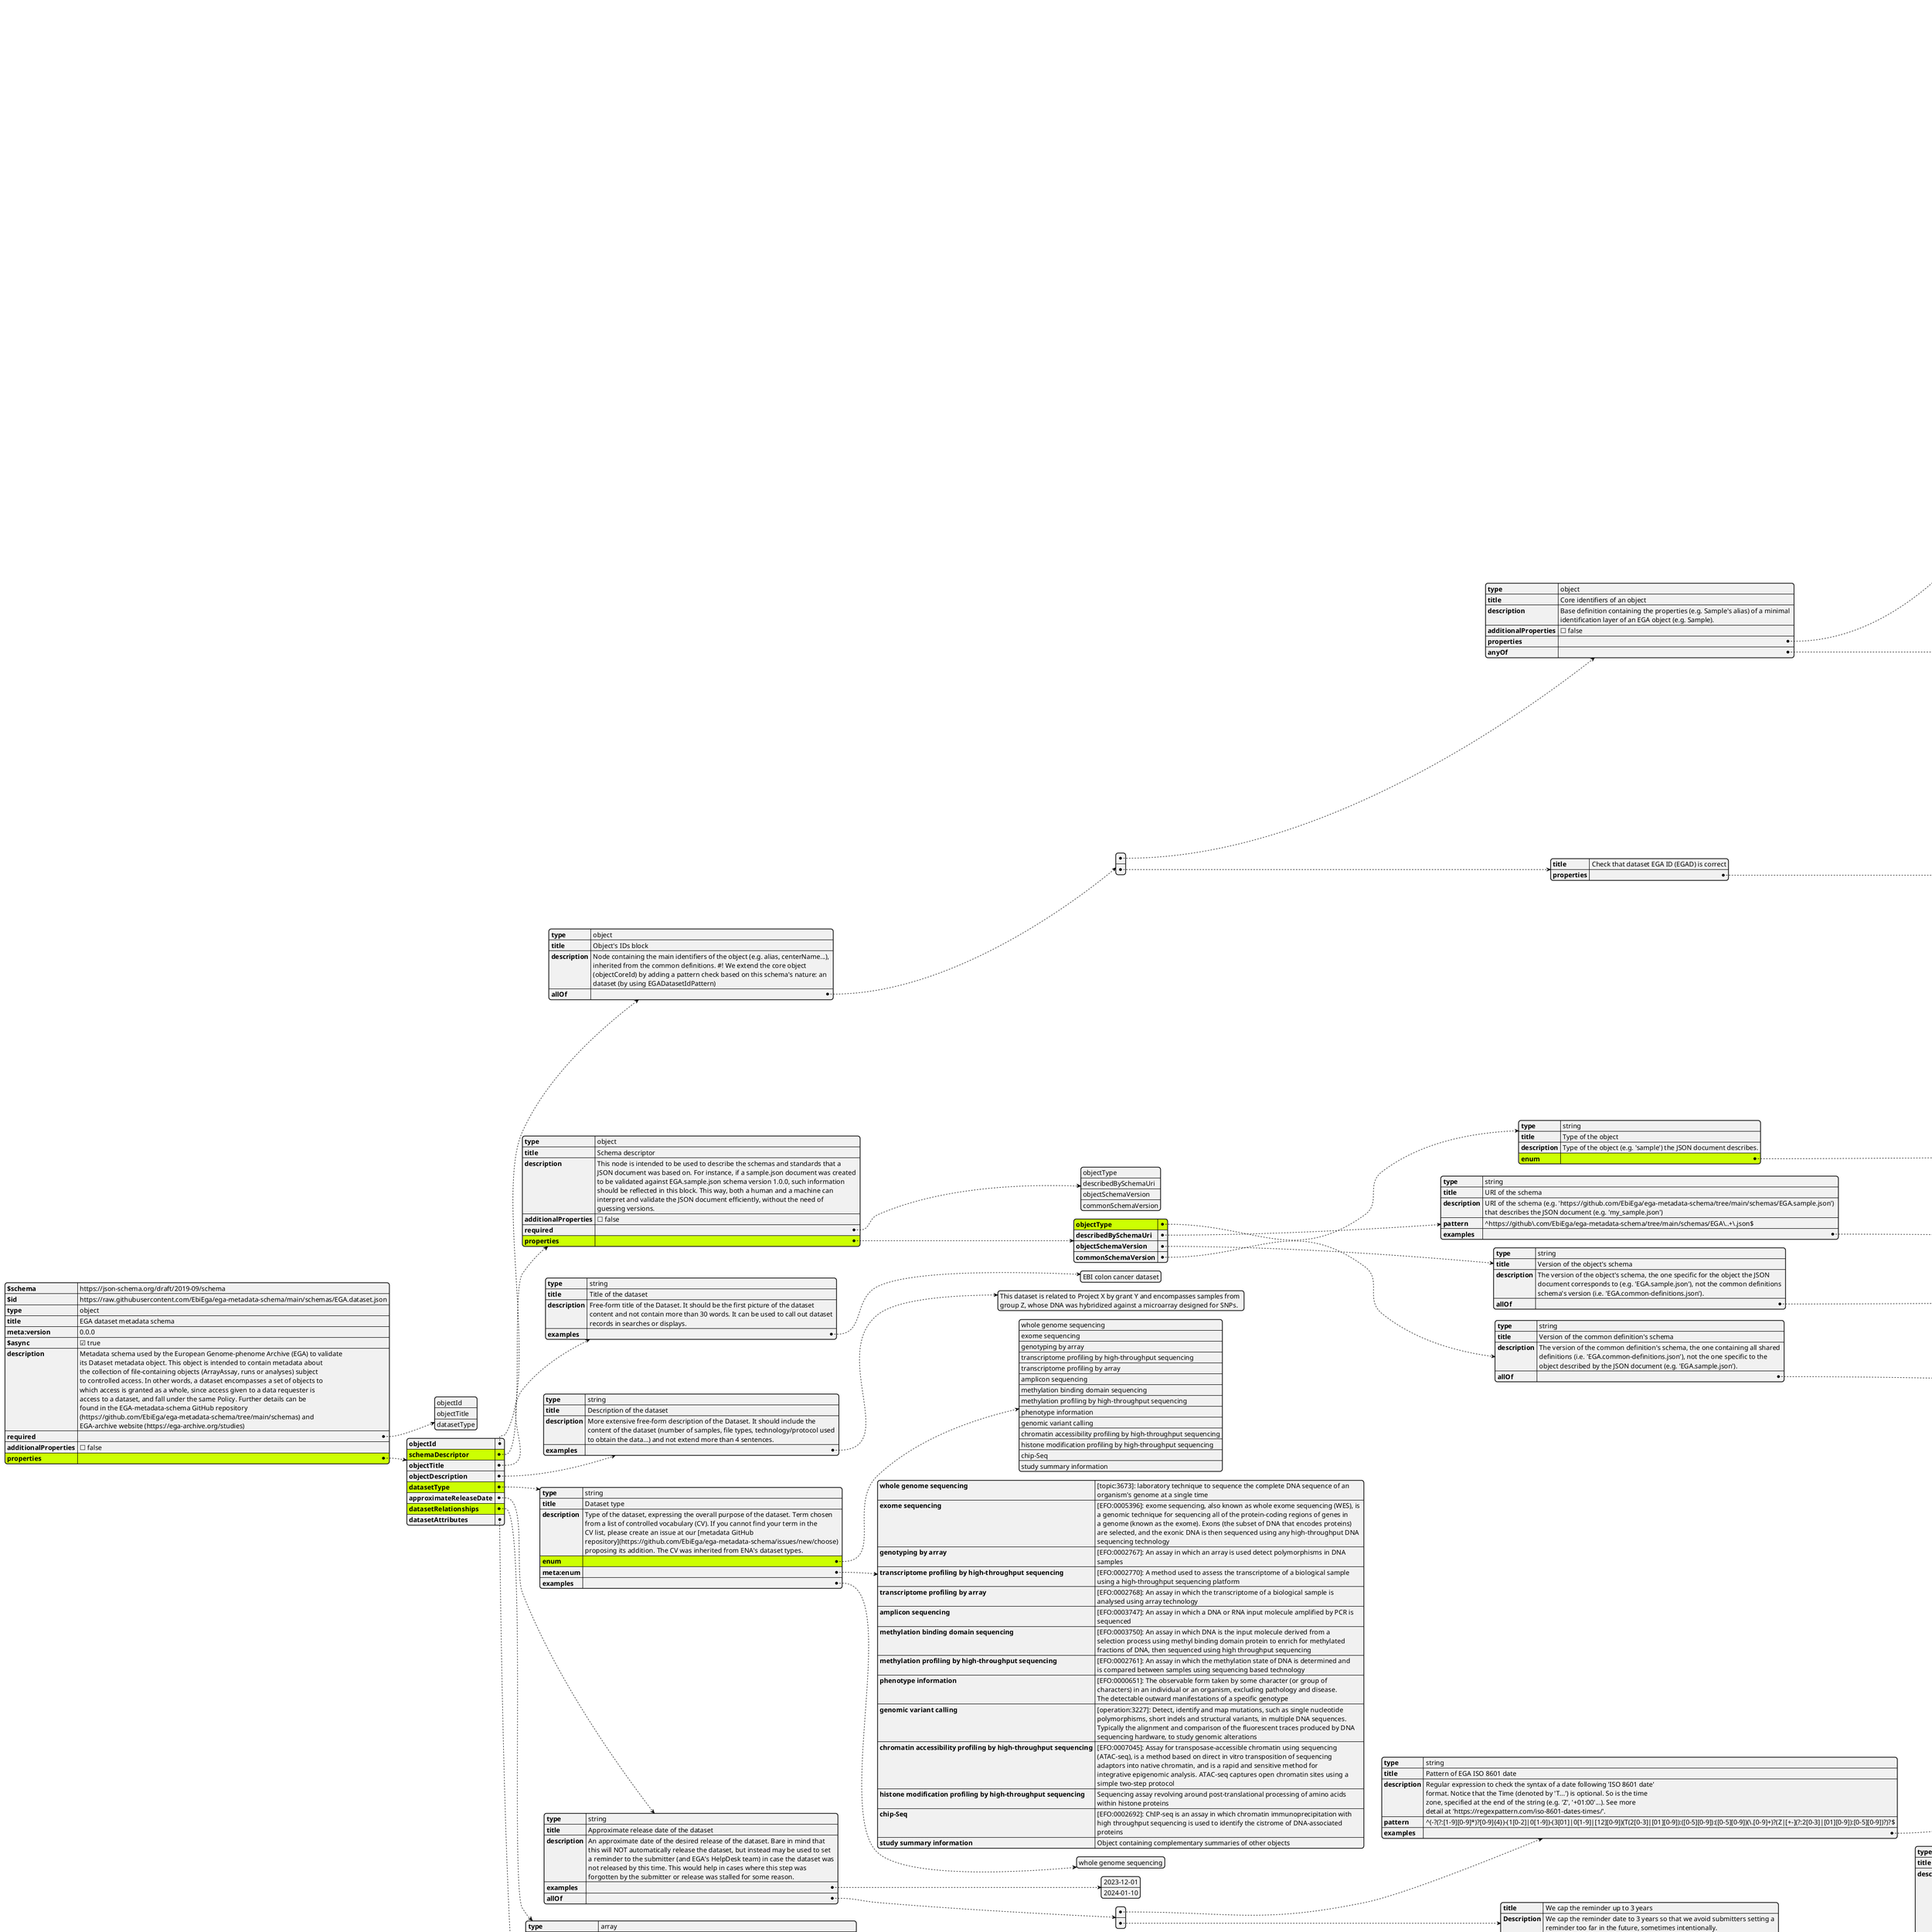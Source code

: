 @startjson
#highlight "properties" / "schemaDescriptor" / "properties" / "objectType" / "enum"
#highlight "properties" / "datasetType" / "enum"
#highlight "properties" / "datasetRelationships" / "items" / "allOf" / "0" / "properties" / "rType" / "enum"
#highlight "properties" / "datasetRelationships" / "items" / "allOf" / "0" / "properties" / "rSource" / "allOf" / "0" / "properties" / "objectType" / "enum"
#highlight "properties" / "datasetRelationships" / "items" / "allOf" / "0" / "properties" / "rSource" / "allOf" / "0" / "allOf" / "0" / "anyOf" / "1" / "properties" / "objectType" / "enum"
#highlight "properties" / "datasetRelationships" / "items" / "allOf" / "0" / "properties" / "rSource" / "allOf" / "0" / "allOf" / "0" / "anyOf" / "2" / "properties" / "objectType" / "enum"
#highlight "properties" / "datasetRelationships" / "items" / "allOf" / "0" / "properties" / "rSource" / "allOf" / "0" / "allOf" / "0" / "anyOf" / "3" / "properties" / "objectType" / "enum"
#highlight "properties" / "datasetRelationships" / "items" / "allOf" / "0" / "properties" / "rSource" / "allOf" / "0" / "allOf" / "0" / "anyOf" / "4" / "properties" / "objectType" / "enum"
#highlight "properties" / "datasetRelationships" / "items" / "allOf" / "0" / "properties" / "rSource" / "allOf" / "0" / "allOf" / "0" / "anyOf" / "5" / "properties" / "objectType" / "enum"
#highlight "properties" / "datasetRelationships" / "items" / "allOf" / "0" / "properties" / "rSource" / "allOf" / "0" / "allOf" / "0" / "anyOf" / "6" / "properties" / "objectType" / "enum"
#highlight "properties" / "datasetRelationships" / "items" / "allOf" / "0" / "properties" / "rSource" / "allOf" / "0" / "allOf" / "0" / "anyOf" / "7" / "properties" / "objectType" / "enum"
#highlight "properties" / "datasetRelationships" / "items" / "allOf" / "0" / "properties" / "rSource" / "allOf" / "0" / "allOf" / "0" / "anyOf" / "8" / "properties" / "objectType" / "enum"
#highlight "properties" / "datasetRelationships" / "items" / "allOf" / "0" / "properties" / "rSource" / "allOf" / "0" / "allOf" / "0" / "anyOf" / "9" / "properties" / "objectType" / "enum"
#highlight "properties" / "datasetRelationships" / "items" / "allOf" / "0" / "properties" / "rSource" / "allOf" / "0" / "allOf" / "0" / "anyOf" / "10" / "properties" / "objectType" / "enum"
#highlight "properties" / "datasetRelationships" / "items" / "allOf" / "0" / "properties" / "rSource" / "allOf" / "0" / "allOf" / "0" / "anyOf" / "11" / "properties" / "objectType" / "enum"
#highlight "properties" / "datasetRelationships" / "items" / "allOf" / "0" / "properties" / "rSource" / "allOf" / "0" / "allOf" / "0" / "anyOf" / "12" / "properties" / "objectType" / "enum"
#highlight "properties" / "datasetRelationships" / "items" / "allOf" / "0" / "properties" / "rTarget" / "allOf" / "0" / "properties" / "objectType" / "enum"
#highlight "properties" / "datasetRelationships" / "items" / "allOf" / "0" / "properties" / "rTarget" / "allOf" / "0" / "allOf" / "0" / "anyOf" / "1" / "properties" / "objectType" / "enum"
#highlight "properties" / "datasetRelationships" / "items" / "allOf" / "0" / "properties" / "rTarget" / "allOf" / "0" / "allOf" / "0" / "anyOf" / "2" / "properties" / "objectType" / "enum"
#highlight "properties" / "datasetRelationships" / "items" / "allOf" / "0" / "properties" / "rTarget" / "allOf" / "0" / "allOf" / "0" / "anyOf" / "3" / "properties" / "objectType" / "enum"
#highlight "properties" / "datasetRelationships" / "items" / "allOf" / "0" / "properties" / "rTarget" / "allOf" / "0" / "allOf" / "0" / "anyOf" / "4" / "properties" / "objectType" / "enum"
#highlight "properties" / "datasetRelationships" / "items" / "allOf" / "0" / "properties" / "rTarget" / "allOf" / "0" / "allOf" / "0" / "anyOf" / "5" / "properties" / "objectType" / "enum"
#highlight "properties" / "datasetRelationships" / "items" / "allOf" / "0" / "properties" / "rTarget" / "allOf" / "0" / "allOf" / "0" / "anyOf" / "6" / "properties" / "objectType" / "enum"
#highlight "properties" / "datasetRelationships" / "items" / "allOf" / "0" / "properties" / "rTarget" / "allOf" / "0" / "allOf" / "0" / "anyOf" / "7" / "properties" / "objectType" / "enum"
#highlight "properties" / "datasetRelationships" / "items" / "allOf" / "0" / "properties" / "rTarget" / "allOf" / "0" / "allOf" / "0" / "anyOf" / "8" / "properties" / "objectType" / "enum"
#highlight "properties" / "datasetRelationships" / "items" / "allOf" / "0" / "properties" / "rTarget" / "allOf" / "0" / "allOf" / "0" / "anyOf" / "9" / "properties" / "objectType" / "enum"
#highlight "properties" / "datasetRelationships" / "items" / "allOf" / "0" / "properties" / "rTarget" / "allOf" / "0" / "allOf" / "0" / "anyOf" / "10" / "properties" / "objectType" / "enum"
#highlight "properties" / "datasetRelationships" / "items" / "allOf" / "0" / "properties" / "rTarget" / "allOf" / "0" / "allOf" / "0" / "anyOf" / "11" / "properties" / "objectType" / "enum"
#highlight "properties" / "datasetRelationships" / "items" / "allOf" / "0" / "properties" / "rTarget" / "allOf" / "0" / "allOf" / "0" / "anyOf" / "12" / "properties" / "objectType" / "enum"
#highlight "properties"
#highlight "properties" / "schemaDescriptor"
#highlight "properties" / "schemaDescriptor" / "properties"
#highlight "properties" / "schemaDescriptor" / "properties" / "objectType"
#highlight "properties" / "datasetType"
#highlight "properties" / "datasetRelationships"
#highlight "properties" / "datasetRelationships" / "items"
#highlight "properties" / "datasetRelationships" / "items" / "allOf"
#highlight "properties" / "datasetRelationships" / "items" / "allOf" / "0"
#highlight "properties" / "datasetRelationships" / "items" / "allOf" / "0" / "properties"
#highlight "properties" / "datasetRelationships" / "items" / "allOf" / "0" / "properties" / "rType"
#highlight "properties" / "datasetRelationships" / "items" / "allOf" / "0" / "properties" / "rSource"
#highlight "properties" / "datasetRelationships" / "items" / "allOf" / "0" / "properties" / "rSource" / "allOf"
#highlight "properties" / "datasetRelationships" / "items" / "allOf" / "0" / "properties" / "rSource" / "allOf" / "0"
#highlight "properties" / "datasetRelationships" / "items" / "allOf" / "0" / "properties" / "rSource" / "allOf" / "0" / "properties"
#highlight "properties" / "datasetRelationships" / "items" / "allOf" / "0" / "properties" / "rSource" / "allOf" / "0" / "properties" / "objectType"
#highlight "properties" / "datasetRelationships" / "items" / "allOf" / "0" / "properties" / "rSource" / "allOf" / "0" / "allOf"
#highlight "properties" / "datasetRelationships" / "items" / "allOf" / "0" / "properties" / "rSource" / "allOf" / "0" / "allOf" / "0"
#highlight "properties" / "datasetRelationships" / "items" / "allOf" / "0" / "properties" / "rSource" / "allOf" / "0" / "allOf" / "0" / "anyOf"
#highlight "properties" / "datasetRelationships" / "items" / "allOf" / "0" / "properties" / "rSource" / "allOf" / "0" / "allOf" / "0" / "anyOf" / "1"
#highlight "properties" / "datasetRelationships" / "items" / "allOf" / "0" / "properties" / "rSource" / "allOf" / "0" / "allOf" / "0" / "anyOf" / "1" / "properties"
#highlight "properties" / "datasetRelationships" / "items" / "allOf" / "0" / "properties" / "rSource" / "allOf" / "0" / "allOf" / "0" / "anyOf" / "1" / "properties" / "objectType"
#highlight "properties" / "datasetRelationships" / "items" / "allOf" / "0" / "properties" / "rSource" / "allOf" / "0" / "allOf" / "0" / "anyOf" / "2"
#highlight "properties" / "datasetRelationships" / "items" / "allOf" / "0" / "properties" / "rSource" / "allOf" / "0" / "allOf" / "0" / "anyOf" / "2" / "properties"
#highlight "properties" / "datasetRelationships" / "items" / "allOf" / "0" / "properties" / "rSource" / "allOf" / "0" / "allOf" / "0" / "anyOf" / "2" / "properties" / "objectType"
#highlight "properties" / "datasetRelationships" / "items" / "allOf" / "0" / "properties" / "rSource" / "allOf" / "0" / "allOf" / "0" / "anyOf" / "3"
#highlight "properties" / "datasetRelationships" / "items" / "allOf" / "0" / "properties" / "rSource" / "allOf" / "0" / "allOf" / "0" / "anyOf" / "3" / "properties"
#highlight "properties" / "datasetRelationships" / "items" / "allOf" / "0" / "properties" / "rSource" / "allOf" / "0" / "allOf" / "0" / "anyOf" / "3" / "properties" / "objectType"
#highlight "properties" / "datasetRelationships" / "items" / "allOf" / "0" / "properties" / "rSource" / "allOf" / "0" / "allOf" / "0" / "anyOf" / "4"
#highlight "properties" / "datasetRelationships" / "items" / "allOf" / "0" / "properties" / "rSource" / "allOf" / "0" / "allOf" / "0" / "anyOf" / "4" / "properties"
#highlight "properties" / "datasetRelationships" / "items" / "allOf" / "0" / "properties" / "rSource" / "allOf" / "0" / "allOf" / "0" / "anyOf" / "4" / "properties" / "objectType"
#highlight "properties" / "datasetRelationships" / "items" / "allOf" / "0" / "properties" / "rSource" / "allOf" / "0" / "allOf" / "0" / "anyOf" / "5"
#highlight "properties" / "datasetRelationships" / "items" / "allOf" / "0" / "properties" / "rSource" / "allOf" / "0" / "allOf" / "0" / "anyOf" / "5" / "properties"
#highlight "properties" / "datasetRelationships" / "items" / "allOf" / "0" / "properties" / "rSource" / "allOf" / "0" / "allOf" / "0" / "anyOf" / "5" / "properties" / "objectType"
#highlight "properties" / "datasetRelationships" / "items" / "allOf" / "0" / "properties" / "rSource" / "allOf" / "0" / "allOf" / "0" / "anyOf" / "6"
#highlight "properties" / "datasetRelationships" / "items" / "allOf" / "0" / "properties" / "rSource" / "allOf" / "0" / "allOf" / "0" / "anyOf" / "6" / "properties"
#highlight "properties" / "datasetRelationships" / "items" / "allOf" / "0" / "properties" / "rSource" / "allOf" / "0" / "allOf" / "0" / "anyOf" / "6" / "properties" / "objectType"
#highlight "properties" / "datasetRelationships" / "items" / "allOf" / "0" / "properties" / "rSource" / "allOf" / "0" / "allOf" / "0" / "anyOf" / "7"
#highlight "properties" / "datasetRelationships" / "items" / "allOf" / "0" / "properties" / "rSource" / "allOf" / "0" / "allOf" / "0" / "anyOf" / "7" / "properties"
#highlight "properties" / "datasetRelationships" / "items" / "allOf" / "0" / "properties" / "rSource" / "allOf" / "0" / "allOf" / "0" / "anyOf" / "7" / "properties" / "objectType"
#highlight "properties" / "datasetRelationships" / "items" / "allOf" / "0" / "properties" / "rSource" / "allOf" / "0" / "allOf" / "0" / "anyOf" / "8"
#highlight "properties" / "datasetRelationships" / "items" / "allOf" / "0" / "properties" / "rSource" / "allOf" / "0" / "allOf" / "0" / "anyOf" / "8" / "properties"
#highlight "properties" / "datasetRelationships" / "items" / "allOf" / "0" / "properties" / "rSource" / "allOf" / "0" / "allOf" / "0" / "anyOf" / "8" / "properties" / "objectType"
#highlight "properties" / "datasetRelationships" / "items" / "allOf" / "0" / "properties" / "rSource" / "allOf" / "0" / "allOf" / "0" / "anyOf" / "9"
#highlight "properties" / "datasetRelationships" / "items" / "allOf" / "0" / "properties" / "rSource" / "allOf" / "0" / "allOf" / "0" / "anyOf" / "9" / "properties"
#highlight "properties" / "datasetRelationships" / "items" / "allOf" / "0" / "properties" / "rSource" / "allOf" / "0" / "allOf" / "0" / "anyOf" / "9" / "properties" / "objectType"
#highlight "properties" / "datasetRelationships" / "items" / "allOf" / "0" / "properties" / "rSource" / "allOf" / "0" / "allOf" / "0" / "anyOf" / "10"
#highlight "properties" / "datasetRelationships" / "items" / "allOf" / "0" / "properties" / "rSource" / "allOf" / "0" / "allOf" / "0" / "anyOf" / "10" / "properties"
#highlight "properties" / "datasetRelationships" / "items" / "allOf" / "0" / "properties" / "rSource" / "allOf" / "0" / "allOf" / "0" / "anyOf" / "10" / "properties" / "objectType"
#highlight "properties" / "datasetRelationships" / "items" / "allOf" / "0" / "properties" / "rSource" / "allOf" / "0" / "allOf" / "0" / "anyOf" / "11"
#highlight "properties" / "datasetRelationships" / "items" / "allOf" / "0" / "properties" / "rSource" / "allOf" / "0" / "allOf" / "0" / "anyOf" / "11" / "properties"
#highlight "properties" / "datasetRelationships" / "items" / "allOf" / "0" / "properties" / "rSource" / "allOf" / "0" / "allOf" / "0" / "anyOf" / "11" / "properties" / "objectType"
#highlight "properties" / "datasetRelationships" / "items" / "allOf" / "0" / "properties" / "rSource" / "allOf" / "0" / "allOf" / "0" / "anyOf" / "12"
#highlight "properties" / "datasetRelationships" / "items" / "allOf" / "0" / "properties" / "rSource" / "allOf" / "0" / "allOf" / "0" / "anyOf" / "12" / "properties"
#highlight "properties" / "datasetRelationships" / "items" / "allOf" / "0" / "properties" / "rSource" / "allOf" / "0" / "allOf" / "0" / "anyOf" / "12" / "properties" / "objectType"
#highlight "properties" / "datasetRelationships" / "items" / "allOf" / "0" / "properties" / "rTarget"
#highlight "properties" / "datasetRelationships" / "items" / "allOf" / "0" / "properties" / "rTarget" / "allOf"
#highlight "properties" / "datasetRelationships" / "items" / "allOf" / "0" / "properties" / "rTarget" / "allOf" / "0"
#highlight "properties" / "datasetRelationships" / "items" / "allOf" / "0" / "properties" / "rTarget" / "allOf" / "0" / "properties"
#highlight "properties" / "datasetRelationships" / "items" / "allOf" / "0" / "properties" / "rTarget" / "allOf" / "0" / "properties" / "objectType"
#highlight "properties" / "datasetRelationships" / "items" / "allOf" / "0" / "properties" / "rTarget" / "allOf" / "0" / "allOf"
#highlight "properties" / "datasetRelationships" / "items" / "allOf" / "0" / "properties" / "rTarget" / "allOf" / "0" / "allOf" / "0"
#highlight "properties" / "datasetRelationships" / "items" / "allOf" / "0" / "properties" / "rTarget" / "allOf" / "0" / "allOf" / "0" / "anyOf"
#highlight "properties" / "datasetRelationships" / "items" / "allOf" / "0" / "properties" / "rTarget" / "allOf" / "0" / "allOf" / "0" / "anyOf" / "1"
#highlight "properties" / "datasetRelationships" / "items" / "allOf" / "0" / "properties" / "rTarget" / "allOf" / "0" / "allOf" / "0" / "anyOf" / "1" / "properties"
#highlight "properties" / "datasetRelationships" / "items" / "allOf" / "0" / "properties" / "rTarget" / "allOf" / "0" / "allOf" / "0" / "anyOf" / "1" / "properties" / "objectType"
#highlight "properties" / "datasetRelationships" / "items" / "allOf" / "0" / "properties" / "rTarget" / "allOf" / "0" / "allOf" / "0" / "anyOf" / "2"
#highlight "properties" / "datasetRelationships" / "items" / "allOf" / "0" / "properties" / "rTarget" / "allOf" / "0" / "allOf" / "0" / "anyOf" / "2" / "properties"
#highlight "properties" / "datasetRelationships" / "items" / "allOf" / "0" / "properties" / "rTarget" / "allOf" / "0" / "allOf" / "0" / "anyOf" / "2" / "properties" / "objectType"
#highlight "properties" / "datasetRelationships" / "items" / "allOf" / "0" / "properties" / "rTarget" / "allOf" / "0" / "allOf" / "0" / "anyOf" / "3"
#highlight "properties" / "datasetRelationships" / "items" / "allOf" / "0" / "properties" / "rTarget" / "allOf" / "0" / "allOf" / "0" / "anyOf" / "3" / "properties"
#highlight "properties" / "datasetRelationships" / "items" / "allOf" / "0" / "properties" / "rTarget" / "allOf" / "0" / "allOf" / "0" / "anyOf" / "3" / "properties" / "objectType"
#highlight "properties" / "datasetRelationships" / "items" / "allOf" / "0" / "properties" / "rTarget" / "allOf" / "0" / "allOf" / "0" / "anyOf" / "4"
#highlight "properties" / "datasetRelationships" / "items" / "allOf" / "0" / "properties" / "rTarget" / "allOf" / "0" / "allOf" / "0" / "anyOf" / "4" / "properties"
#highlight "properties" / "datasetRelationships" / "items" / "allOf" / "0" / "properties" / "rTarget" / "allOf" / "0" / "allOf" / "0" / "anyOf" / "4" / "properties" / "objectType"
#highlight "properties" / "datasetRelationships" / "items" / "allOf" / "0" / "properties" / "rTarget" / "allOf" / "0" / "allOf" / "0" / "anyOf" / "5"
#highlight "properties" / "datasetRelationships" / "items" / "allOf" / "0" / "properties" / "rTarget" / "allOf" / "0" / "allOf" / "0" / "anyOf" / "5" / "properties"
#highlight "properties" / "datasetRelationships" / "items" / "allOf" / "0" / "properties" / "rTarget" / "allOf" / "0" / "allOf" / "0" / "anyOf" / "5" / "properties" / "objectType"
#highlight "properties" / "datasetRelationships" / "items" / "allOf" / "0" / "properties" / "rTarget" / "allOf" / "0" / "allOf" / "0" / "anyOf" / "6"
#highlight "properties" / "datasetRelationships" / "items" / "allOf" / "0" / "properties" / "rTarget" / "allOf" / "0" / "allOf" / "0" / "anyOf" / "6" / "properties"
#highlight "properties" / "datasetRelationships" / "items" / "allOf" / "0" / "properties" / "rTarget" / "allOf" / "0" / "allOf" / "0" / "anyOf" / "6" / "properties" / "objectType"
#highlight "properties" / "datasetRelationships" / "items" / "allOf" / "0" / "properties" / "rTarget" / "allOf" / "0" / "allOf" / "0" / "anyOf" / "7"
#highlight "properties" / "datasetRelationships" / "items" / "allOf" / "0" / "properties" / "rTarget" / "allOf" / "0" / "allOf" / "0" / "anyOf" / "7" / "properties"
#highlight "properties" / "datasetRelationships" / "items" / "allOf" / "0" / "properties" / "rTarget" / "allOf" / "0" / "allOf" / "0" / "anyOf" / "7" / "properties" / "objectType"
#highlight "properties" / "datasetRelationships" / "items" / "allOf" / "0" / "properties" / "rTarget" / "allOf" / "0" / "allOf" / "0" / "anyOf" / "8"
#highlight "properties" / "datasetRelationships" / "items" / "allOf" / "0" / "properties" / "rTarget" / "allOf" / "0" / "allOf" / "0" / "anyOf" / "8" / "properties"
#highlight "properties" / "datasetRelationships" / "items" / "allOf" / "0" / "properties" / "rTarget" / "allOf" / "0" / "allOf" / "0" / "anyOf" / "8" / "properties" / "objectType"
#highlight "properties" / "datasetRelationships" / "items" / "allOf" / "0" / "properties" / "rTarget" / "allOf" / "0" / "allOf" / "0" / "anyOf" / "9"
#highlight "properties" / "datasetRelationships" / "items" / "allOf" / "0" / "properties" / "rTarget" / "allOf" / "0" / "allOf" / "0" / "anyOf" / "9" / "properties"
#highlight "properties" / "datasetRelationships" / "items" / "allOf" / "0" / "properties" / "rTarget" / "allOf" / "0" / "allOf" / "0" / "anyOf" / "9" / "properties" / "objectType"
#highlight "properties" / "datasetRelationships" / "items" / "allOf" / "0" / "properties" / "rTarget" / "allOf" / "0" / "allOf" / "0" / "anyOf" / "10"
#highlight "properties" / "datasetRelationships" / "items" / "allOf" / "0" / "properties" / "rTarget" / "allOf" / "0" / "allOf" / "0" / "anyOf" / "10" / "properties"
#highlight "properties" / "datasetRelationships" / "items" / "allOf" / "0" / "properties" / "rTarget" / "allOf" / "0" / "allOf" / "0" / "anyOf" / "10" / "properties" / "objectType"
#highlight "properties" / "datasetRelationships" / "items" / "allOf" / "0" / "properties" / "rTarget" / "allOf" / "0" / "allOf" / "0" / "anyOf" / "11"
#highlight "properties" / "datasetRelationships" / "items" / "allOf" / "0" / "properties" / "rTarget" / "allOf" / "0" / "allOf" / "0" / "anyOf" / "11" / "properties"
#highlight "properties" / "datasetRelationships" / "items" / "allOf" / "0" / "properties" / "rTarget" / "allOf" / "0" / "allOf" / "0" / "anyOf" / "11" / "properties" / "objectType"
#highlight "properties" / "datasetRelationships" / "items" / "allOf" / "0" / "properties" / "rTarget" / "allOf" / "0" / "allOf" / "0" / "anyOf" / "12"
#highlight "properties" / "datasetRelationships" / "items" / "allOf" / "0" / "properties" / "rTarget" / "allOf" / "0" / "allOf" / "0" / "anyOf" / "12" / "properties"
#highlight "properties" / "datasetRelationships" / "items" / "allOf" / "0" / "properties" / "rTarget" / "allOf" / "0" / "allOf" / "0" / "anyOf" / "12" / "properties" / "objectType"

{
    "$schema": "https://json-schema.org/draft/2019-09/schema",
    "$id": "https://raw.githubusercontent.com/EbiEga/ega-metadata-schema/main/schemas/EGA.dataset.json",
    "type": "object",
    "title": "EGA dataset metadata schema",
    "meta:version": "0.0.0",
    "$async": true,
    "description": "Metadata schema used by the European Genome-phenome Archive (EGA) to validate \\nits Dataset metadata object. This object is intended to contain metadata about \\nthe collection of file-containing objects (ArrayAssay, runs or analyses) subject \\nto controlled access. In other words, a dataset encompasses a set of objects to \\nwhich access is granted as a whole, since access given to a data requester is \\naccess to a dataset, and fall under the same Policy. Further details can be \\nfound in the EGA-metadata-schema GitHub repository \\n(https://github.com/EbiEga/ega-metadata-schema/tree/main/schemas) and \\nEGA-archive website (https://ega-archive.org/studies)",
    "required": [
        "objectId",
        "objectTitle",
        "datasetType"
    ],
    "additionalProperties": false,
    "properties": {
        "objectId": {
            "type": "object",
            "title": "Object's IDs block",
            "description": "Node containing the main identifiers of the object (e.g. alias, centerName...), \\ninherited from the common definitions. #! We extend the core object \\n(objectCoreId) by adding a pattern check based on this schema's nature: an \\ndataset (by using EGADatasetIdPattern)",
            "allOf": [
                {
                    "type": "object",
                    "title": "Core identifiers of an object",
                    "description": "Base definition containing the properties (e.g. Sample's alias) of a minimal \\nidentification layer of an EGA object (e.g. Sample).",
                    "additionalProperties": false,
                    "properties": {
                        "alias": {
                            "type": "string",
                            "title": "Alias of an object",
                            "description": "Submitter designated name (e.g. 'my_sample_J13') for the object (e.g. Sample). \\nThe name must be unique within the submission account (e.g. 'ega-box-79'), since \\nthe aliases and submission accounts are concatenated within our database to \\nobtain the unique alias (e.g. 'ega-box-79::my_sample_J13').",
                            "minLength": 1,
                            "examples": [
                                "my_sample_J13"
                            ]
                        },
                        "centerName": {
                            "type": "string",
                            "title": "Center name of the submitter",
                            "description": "Center name (e.g. 'EBI-TEST') associated to the submitter. In other words, it is \\nthe acronym of the submitter's account (provided by the HelpDesk team).",
                            "minLength": 1,
                            "examples": [
                                "EBI-TEST"
                            ]
                        },
                        "egaAccession": {
                            "type": "string",
                            "title": "EGA's accession of the object",
                            "description": "The object accession (i.e. unique identifier) assigned by the archive (EGA). \\nObject accessions can be found in the 'Identifiers' section of the EGA-archive \\nwebsite (https://ega-archive.org/metadata/how-to-use-the-api) and commonly start \\nwith EGA, followed by the distinctive letter of the object and finally the \\nnumeric ID of the instance.",
                            "examples": [
                                "EGAN00003245489"
                            ]
                        },
                        "externalAccessions": {
                            "type": "array",
                            "title": "External accessions array",
                            "description": "External accession node to reference objects in other archives (e.g. an already \\nexisting sample at BioSamples).",
                            "minItems": 1,
                            "additionalProperties": false,
                            "uniqueItems": true,
                            "items": {
                                "type": "object",
                                "title": "Object External accession",
                                "description": "External accession property defining a reference to an external record in \\nanother resource. For example, a reference to a sequence deposited in NCBI's \\nNucleotide database (e.g. 'https://identifiers.org/nucleotide:T35715.1'); or a \\nsample record in BioSamples (e.g. \\n'https://identifiers.org/biosample:SAMEA7616999').",
                                "additionalProperties": false,
                                "properties": {
                                    "objectExternalAccessionIdentifier": {
                                        "type": "object",
                                        "title": "Identifier of the external accession",
                                        "description": "Unique identifier of an external record. Its 'termId' (e.g. \\n'biosample:SAMEA7616999', 'pubmed:30962759', 'biostudies:S-EPMC3314381', etc.) \\nshall follow CURIE format of ``prefix``:``accession``, where: (1) the prefix \\n(e.g. 'biosample') is unique and assigned to the external resource at \\nidentifiers.org; (2) and the unique accession of the object (e.g. SAMEA7616999) \\nshould resolve to an existing record within the resource. If in doubt, use \\nidentifiers.org to resolve your external accession: 'https://identifiers.org/' + \\n'termId', e.g. 'https://identifiers.org/biosample:SAMEA7616999'",
                                        "allOf": [
                                            {
                                                "type": "object",
                                                "title": "Ontology term",
                                                "description": "This property represents an ontology term (a.k.a. class). It consists on two \\nproperties: the term identifier (termId) and its label (termLabel). This \\nproperty and its structure is inherited across many other elements in the \\nschemas. It is there, when inherited, where the real ontology constraint is put \\nin place (e.g. using 'graphRestriction' keywords). Based on phenopacket's [OntologyClass](https://phenopacket-schema.readthedocs.io/en/latest/ontologyclass.html)",
                                                "additionalProperties": false,
                                                "required": [
                                                    "termId",
                                                    "termLabel"
                                                ],
                                                "properties": {
                                                    "termId": {
                                                        "type": "string",
                                                        "title": "ID of the term",
                                                        "description": "The identifier of an ontology term must be in CURIE format (check property \\n'curieGeneralPattern'). Whether a specific term is valid or not according to an \\nontology hierarchy is checked at each specific termId using ontology validation \\nkeywords (e.g. 'graphRestriction').",
                                                        "minLength": 1,
                                                        "allOf": [
                                                            {
                                                                "type": "string",
                                                                "title": "Compact URI (CURIE) pattern",
                                                                "description": "A [W3C Compact URI](https://www.w3.org/TR/curie/) formatted string. A CURIE \\nstring has the structure ``prefix``:``reference``, as defined by the W3C syntax. \\nEven though we do not restrict prefixes, we recommend that the term used as \\n``prefix`` is uniformely resolved. In other words, it is better to use prefixes \\n(e.g. 'ensembl') from identifiers.org.",
                                                                "minLength": 1,
                                                                "pattern": "^\\w[^:]*:.+$",
                                                                "examples": [
                                                                    "ensembl:ENSG00000139618",
                                                                    "HGNC:11535",
                                                                    "data:1026",
                                                                    "EFO:0003815"
                                                                ]
                                                            }
                                                        ],
                                                        "examples": [
                                                            "MONDO:0100096",
                                                            "EFO:0003101",
                                                            "EFO:0005518",
                                                            "EFO:0002944",
                                                            "EFO:0003813"
                                                        ]
                                                    },
                                                    "termLabel": {
                                                        "type": "string",
                                                        "title": "Label of the term",
                                                        "description": "The label of a term is the human-readable string associated with the identifier. \\nIt is not required that it matches the label of the termId within the referenced \\nontology, although it should. This is due to the fact that the source of truth \\nwill always be the termId, and not the label, which adds more context.",
                                                        "minLength": 1,
                                                        "examples": [
                                                            "COVID-19",
                                                            "Axila skin",
                                                            "bone marrow cell",
                                                            "astrocyte",
                                                            "oligodendrocyte",
                                                            "Unknown",
                                                            "Unaffected",
                                                            "homo sapiens"
                                                        ]
                                                    }
                                                }
                                            }
                                        ]
                                    },
                                    "objectExternalAccessionURI": {
                                        "type": "string",
                                        "title": "URI of the external accession",
                                        "description": "Full or partial URL/URI of the external accession, for systems to resolve it. \\nShould only be used in case identifiers.org does not contain a namespace for the \\nrequired resource or the mapping to the URI from its identifier is faulty.",
                                        "allOf": [
                                            {
                                                "type": "string",
                                                "title": "URL/URI pattern",
                                                "description": "This object exists to hold the pattern that a URL or URI should have. For it to \\nbe referenced elsewhere within this (or other) JSON schema.",
                                                "pattern": "^((http|https)://)(www.)?[a-zA-Z0-9@:%._\\+~#?&//=]{2,256}\\.[a-z]{2,6}\\b([-a-zA-Z0-9@:%._\\+~#?&//=]*)$",
                                                "examples": [
                                                    "https://phenopacket-schema.readthedocs.io/en/latest/externalreference.html",
                                                    "https://www.ebi.ac.uk/arrayexpress/experiments/E-MEXP-1712/",
                                                    "https://www.geeksforgeeks.org/check-if-an-url-is-valid-or-not-using-regular-expression/"
                                                ]
                                            }
                                        ],
                                        "examples": [
                                            "https://www.ebi.ac.uk/biosamples/samples/SAMN11716999",
                                            "https://pubmed.ncbi.nlm.nih.gov/19491253",
                                            "https://www.ebi.ac.uk/arrayexpress/experiments/E-MEXP-1712/"
                                        ]
                                    },
                                    "objectExternalAccessionDescription": {
                                        "type": [
                                            "string",
                                            "number"
                                        ],
                                        "title": "Description of the external accession",
                                        "description": "Optional description of the external accession, used to add context to the \\nidentifier if applicable.",
                                        "examples": [
                                            "taken from biosample temporarily",
                                            "Ensembl's part of the accessions",
                                            "first",
                                            2,
                                            "Recurrent Erythema Nodosum in a Child with a SHOC2 Gene Mutation"
                                        ]
                                    }
                                },
                                "anyOf": [
                                    {
                                        "title": "Either the identifier is needed",
                                        "required": [
                                            "objectExternalAccessionIdentifier"
                                        ]
                                    },
                                    {
                                        "title": "Or the reference is needed",
                                        "required": [
                                            "objectExternalAccessionURI"
                                        ]
                                    }
                                ]
                            }
                        }
                    },
                    "anyOf": [
                        {
                            "title": "Check core IDs: combination of Alias and Center name",
                            "required": [
                                "alias",
                                "centerName"
                            ]
                        },
                        {
                            "title": "Check core IDs: EGA accession ID",
                            "required": [
                                "egaAccession"
                            ]
                        },
                        {
                            "title": "Check core IDs: external accessions",
                            "required": [
                                "externalAccessions"
                            ]
                        }
                    ]
                },
                {
                    "title": "Check that dataset EGA ID (EGAD) is correct",
                    "properties": {
                        "egaAccession": {
                            "type": "string",
                            "title": "Pattern of an EGA dataset's ID (EGAD...)",
                            "pattern": "^EGAD[0-9]{11}$",
                            "examples": [
                                "EGAD00001004170"
                            ]
                        }
                    }
                }
            ]
        },
        "schemaDescriptor": {
            "type": "object",
            "title": "Schema descriptor",
            "description": "This node is intended to be used to describe the schemas and standards that a \\nJSON document was based on. For instance, if a sample.json document was created \\nto be validated against EGA.sample.json schema version 1.0.0, such information \\nshould be reflected in this block. This way, both a human and a machine can \\ninterpret and validate the JSON document efficiently, without the need of \\nguessing versions.",
            "additionalProperties": false,
            "required": [
                "objectType",
                "describedBySchemaUri",
                "objectSchemaVersion",
                "commonSchemaVersion"
            ],
            "properties": {
                "objectType": {
                    "type": "string",
                    "title": "Type of the object",
                    "description": "Type of the object (e.g. 'sample') the JSON document describes.",
                    "enum": [
                        "experiment",
                        "study",
                        "sample",
                        "individual",
                        "submission",
                        "assay",
                        "dataset",
                        "analysis",
                        "policy",
                        "DAC",
                        "protocol",
                        "object-set"
                    ]
                },
                "describedBySchemaUri": {
                    "type": "string",
                    "title": "URI of the schema",
                    "description": "URI of the schema (e.g. 'https://github.com/EbiEga/ega-metadata-schema/tree/main/schemas/EGA.sample.json') \\nthat describes the JSON document (e.g. 'my_sample.json')",
                    "pattern": "^https://github\\.com/EbiEga/ega-metadata-schema/tree/main/schemas/EGA\\..+\\.json$",
                    "examples": [
                        "https://github.com/EbiEga/ega-metadata-schema/tree/main/schemas/EGA.sample.json"
                    ]
                },
                "objectSchemaVersion": {
                    "type": "string",
                    "title": "Version of the object's schema",
                    "description": "The version of the object's schema, the one specific for the object the JSON \\ndocument corresponds to (e.g. 'EGA.sample.json'), not the common definitions \\nschema's version (i.e. 'EGA.common-definitions.json').",
                    "allOf": [
                        {
                            "type": "string",
                            "title": "Semantic versioning pattern",
                            "description": "This object exists to hold the pattern that semantic versioning has, for it to \\nbe referenced elsewhere within this (or other) JSON schema. For further details \\nabout semantic versioning check 'https://semver.org/'",
                            "pattern": "^[0-9]+\\.[0-9]+\\.[0-9]+$",
                            "examples": [
                                "2.5.1"
                            ]
                        }
                    ]
                },
                "commonSchemaVersion": {
                    "type": "string",
                    "title": "Version of the common definition's schema",
                    "description": "The version of the common definition's schema, the one containing all shared \\ndefinitions (i.e. 'EGA.common-definitions.json'), not the one specific to the \\nobject described by the JSON document (e.g. 'EGA.sample.json').",
                    "allOf": [
                        {
                            "type": "string",
                            "title": "Semantic versioning pattern",
                            "description": "This object exists to hold the pattern that semantic versioning has, for it to \\nbe referenced elsewhere within this (or other) JSON schema. For further details \\nabout semantic versioning check 'https://semver.org/'",
                            "pattern": "^[0-9]+\\.[0-9]+\\.[0-9]+$",
                            "examples": [
                                "2.5.1"
                            ]
                        }
                    ]
                }
            }
        },
        "objectTitle": {
            "type": "string",
            "title": "Title of the dataset",
            "description": "Free-form title of the Dataset. It should be the first picture of the dataset \\ncontent and not contain more than 30 words. It can be used to call out dataset \\nrecords in searches or displays.",
            "examples": [
                "EBI colon cancer dataset"
            ]
        },
        "objectDescription": {
            "type": "string",
            "title": "Description of the dataset",
            "description": "More extensive free-form description of the Dataset. It should include the \\ncontent of the dataset (number of samples, file types, technology/protocol used \\nto obtain the data\u2026) and not extend more than 4 sentences.",
            "examples": [
                "This dataset is related to Project X by grant Y and encompasses samples from \\ngroup Z, whose DNA was hybridized against a microarray designed for SNPs."
            ]
        },
        "datasetType": {
            "type": "string",
            "title": "Dataset type",
            "description": "Type of the dataset, expressing the overall purpose of the dataset. Term chosen \\nfrom a list of controlled vocabulary (CV). If you cannot find your term in the \\nCV list, please create an issue at our [metadata GitHub \\nrepository](https://github.com/EbiEga/ega-metadata-schema/issues/new/choose) \\nproposing its addition. The CV was inherited from ENA's dataset types.",
            "enum": [
                "whole genome sequencing",
                "exome sequencing",
                "genotyping by array",
                "transcriptome profiling by high-throughput sequencing",
                "transcriptome profiling by array",
                "amplicon sequencing",
                "methylation binding domain sequencing",
                "methylation profiling by high-throughput sequencing",
                "phenotype information",
                "genomic variant calling",
                "chromatin accessibility profiling by high-throughput sequencing",
                "histone modification profiling by high-throughput sequencing",
                "chip-Seq",
                "study summary information"
            ],
            "meta:enum": {
                "whole genome sequencing": "[topic:3673]: laboratory technique to sequence the complete DNA sequence of an \\norganism's genome at a single time",
                "exome sequencing": "[EFO:0005396]: exome sequencing, also known as whole exome sequencing (WES), is \\na genomic technique for sequencing all of the protein-coding regions of genes in \\na genome (known as the exome). Exons (the subset of DNA that encodes proteins) \\nare selected, and the exonic DNA is then sequenced using any high-throughput DNA \\nsequencing technology",
                "genotyping by array": "[EFO:0002767]: An assay in which an array is used detect polymorphisms in DNA \\nsamples",
                "transcriptome profiling by high-throughput sequencing": "[EFO:0002770]: A method used to assess the transcriptome of a biological sample \\nusing a high-throughput sequencing platform",
                "transcriptome profiling by array": "[EFO:0002768]: An assay in which the transcriptome of a biological sample is \\nanalysed using array technology",
                "amplicon sequencing": "[EFO:0003747]: An assay in which a DNA or RNA input molecule amplified by PCR is \\nsequenced",
                "methylation binding domain sequencing": "[EFO:0003750]: An assay in which DNA is the input molecule derived from a \\nselection process using methyl binding domain protein to enrich for methylated \\nfractions of DNA, then sequenced using high throughput sequencing",
                "methylation profiling by high-throughput sequencing": "[EFO:0002761]: An assay in which the methylation state of DNA is determined and \\nis compared between samples using sequencing based technology",
                "phenotype information": "[EFO:0000651]: The observable form taken by some character (or group of \\ncharacters) in an individual or an organism, excluding pathology and disease. \\nThe detectable outward manifestations of a specific genotype",
                "genomic variant calling": "[operation:3227]: Detect, identify and map mutations, such as single nucleotide \\npolymorphisms, short indels and structural variants, in multiple DNA sequences. \\nTypically the alignment and comparison of the fluorescent traces produced by DNA \\nsequencing hardware, to study genomic alterations",
                "chromatin accessibility profiling by high-throughput sequencing": "[EFO:0007045]: Assay for transposase-accessible chromatin using sequencing \\n(ATAC-seq), is a method based on direct in vitro transposition of sequencing \\nadaptors into native chromatin, and is a rapid and sensitive method for \\nintegrative epigenomic analysis. ATAC-seq captures open chromatin sites using a \\nsimple two-step protocol",
                "histone modification profiling by high-throughput sequencing": "Sequencing assay revolving around post-translational processing of amino acids \\nwithin histone proteins",
                "chip-Seq": "[EFO:0002692]: ChIP-seq is an assay in which chromatin immunoprecipitation with \\nhigh throughput sequencing is used to identify the cistrome of DNA-associated \\nproteins",
                "study summary information": "Object containing complementary summaries of other objects"
            },
            "examples": [
                "whole genome sequencing"
            ]
        },
        "approximateReleaseDate": {
            "type": "string",
            "title": "Approximate release date of the dataset",
            "description": "An approximate date of the desired release of the dataset. Bare in mind that \\nthis will NOT automatically release the dataset, but instead may be used to set \\na reminder to the submitter (and EGA's HelpDesk team) in case the dataset was \\nnot released by this time. This would help in cases where this step was \\nforgotten by the submitter or release was stalled for some reason.",
            "examples": [
                "2023-12-01",
                "2024-01-10"
            ],
            "allOf": [
                {
                    "type": "string",
                    "title": "Pattern of EGA ISO 8601 date",
                    "description": "Regular expression to check the syntax of a date following 'ISO 8601 date' \\nformat. Notice that the Time (denoted by 'T...') is optional. So is the time \\nzone, specified at the end of the string (e.g. 'Z', '+01:00'...). See more \\ndetail at 'https://regexpattern.com/iso-8601-dates-times/'.",
                    "pattern": "^(-?(?:[1-9][0-9]*)?[0-9]{4})-(1[0-2]|0[1-9])-(3[01]|0[1-9]|[12][0-9])(T(2[0-3]|[01][0-9]):([0-5][0-9]):([0-5][0-9])(\\.[0-9]+)?(Z|[+-](?:2[0-3]|[01][0-9]):[0-5][0-9])?)?$",
                    "examples": [
                        "2021-04-30",
                        "2020-12-29T19:30:45.123Z",
                        "2020-12-29",
                        "2020-12-29T19:30:45",
                        "2021-10-13T04:13:00+01:00",
                        "2021-10-13T12:13:00-08:00",
                        "2021-10-13T12:13:00"
                    ]
                },
                {
                    "title": "We cap the reminder up to 3 years",
                    "Description": "We cap the reminder date to 3 years so that we avoid submitters setting a \\nreminder too far in the future, sometimes intentionally.",
                    "pattern": "^202[2-5]?.+$"
                }
            ]
        },
        "datasetRelationships": {
            "type": "array",
            "title": "Dataset relationships",
            "description": "Comprises metadata (e.g. Source or Target) of a directional association between \\ntwo entities. This relationships node contains all the possible relationships \\nbetween metadata objects, both outside of (e.g. an Array Design Format that was \\nsubmitted to ArrayExpress being linked to their microarray data within EGA) and \\nwithin (e.g. a policy being linked to a dataset) the EGA.",
            "minItems": 1,
            "additionalProperties": false,
            "uniqueItems": true,
            "items": {
                "allOf": [
                    {
                        "type": "object",
                        "title": "EGA Relationships object",
                        "description": "Object containing the base metadata attributes of a relationship object in the \\nEGA. Comprises metadata (e.g. Source or Target) of a directional association \\nbetween two entities. One of the entitis **needs** to be the current instance. \\nFor instance, a study JSON document should not contain relationships between a \\nsample and an individual. Therefore, only one end of the relationship is given: \\nif the source is present, the target is inferred to be the current instance; if \\nthe target is given, then it's the source the one inferred as the current \\ninstance. Examples of common relationships: (1) a sample being referenced in an \\nexperiment; (2) an study being the same as another study at a different archive \\n(e.g. in BioStudies); (3) an individual being the parent of another individual; \\n(4) hundreds of samples being grouped with each other for broad reasons.",
                        "required": [
                            "rType"
                        ],
                        "additionalProperties": false,
                        "properties": {
                            "rType": {
                                "type": "string",
                                "title": "Relationship type",
                                "description": "ID (e.g. sameAs) of the type of the relationship. To be chosen from a controlled \\nvocabulary (CV) list. If you cannot find your term in the CV list, please create \\nan issue at our [metadata GitHub \\nrepository](https://github.com/EbiEga/ega-metadata-schema) proposing its \\naddition.",
                                "enum": [
                                    "referencedBy",
                                    "developsFrom",
                                    "sameAs",
                                    "memberOf",
                                    "groupedWith",
                                    "familyRelationshipWith",
                                    "childOf",
                                    "isAfter",
                                    "publishedIn",
                                    "submittedBy",
                                    "contactOf",
                                    "mainContactOf"
                                ],
                                "meta:enum": {
                                    "referencedBy": "[SIO:000252]",
                                    "developsFrom": "[RO:0002202]",
                                    "sameAs": "[NCIT:C64637]",
                                    "memberOf": "[RO:0002350]",
                                    "groupedWith": "",
                                    "familyRelationshipWith": "[EFO:0004424]",
                                    "childOf": "[GSSO:000728]",
                                    "isAfter": "[SIO:000211]",
                                    "publishedIn": "[EFO:0001796]",
                                    "submittedBy": "[NCIT:C25695]",
                                    "contactOf": "[NCIT:C25461]",
                                    "mainContactOf": ""
                                },
                                "examples": [
                                    "referencedBy"
                                ]
                            },
                            "rSource": {
                                "type": "object",
                                "title": "Source of the relationship",
                                "description": "Object reference of the relationship's source. In other words, the starting \\npoint of the relationship: in 'sample_A developsFrom sample_B' the source is \\n'sample_A'.",
                                "allOf": [
                                    {
                                        "type": "object",
                                        "title": "Relationship's object (either source or target)",
                                        "description": "Node containing metadata (identifiers and the type of reference) of one of the \\nends of the relationship, whether it is the source or the target of the \\nrelationship.",
                                        "additionalProperties": false,
                                        "required": [
                                            "objectId",
                                            "objectType"
                                        ],
                                        "properties": {
                                            "objectId": {
                                                "type": "object",
                                                "title": "Relationship's object's IDs block",
                                                "description": "Node containing the main identifiers of the relationship's object (e.g. alias, \\ncenterName...), inherited from the common definitions \\n(#/definitions/objectCoreId).",
                                                "allOf": [
                                                    {
                                                        "type": "object",
                                                        "title": "Core identifiers of an object",
                                                        "description": "Base definition containing the properties (e.g. Sample's alias) of a minimal \\nidentification layer of an EGA object (e.g. Sample).",
                                                        "additionalProperties": false,
                                                        "properties": {
                                                            "alias": {
                                                                "type": "string",
                                                                "title": "Alias of an object",
                                                                "description": "Submitter designated name (e.g. 'my_sample_J13') for the object (e.g. Sample). \\nThe name must be unique within the submission account (e.g. 'ega-box-79'), since \\nthe aliases and submission accounts are concatenated within our database to \\nobtain the unique alias (e.g. 'ega-box-79::my_sample_J13').",
                                                                "minLength": 1,
                                                                "examples": [
                                                                    "my_sample_J13"
                                                                ]
                                                            },
                                                            "centerName": {
                                                                "type": "string",
                                                                "title": "Center name of the submitter",
                                                                "description": "Center name (e.g. 'EBI-TEST') associated to the submitter. In other words, it is \\nthe acronym of the submitter's account (provided by the HelpDesk team).",
                                                                "minLength": 1,
                                                                "examples": [
                                                                    "EBI-TEST"
                                                                ]
                                                            },
                                                            "egaAccession": {
                                                                "type": "string",
                                                                "title": "EGA's accession of the object",
                                                                "description": "The object accession (i.e. unique identifier) assigned by the archive (EGA). \\nObject accessions can be found in the 'Identifiers' section of the EGA-archive \\nwebsite (https://ega-archive.org/metadata/how-to-use-the-api) and commonly start \\nwith EGA, followed by the distinctive letter of the object and finally the \\nnumeric ID of the instance.",
                                                                "examples": [
                                                                    "EGAN00003245489"
                                                                ]
                                                            },
                                                            "externalAccessions": {
                                                                "type": "array",
                                                                "title": "External accessions array",
                                                                "description": "External accession node to reference objects in other archives (e.g. an already \\nexisting sample at BioSamples).",
                                                                "minItems": 1,
                                                                "additionalProperties": false,
                                                                "uniqueItems": true,
                                                                "items": {
                                                                    "type": "object",
                                                                    "title": "Object External accession",
                                                                    "description": "External accession property defining a reference to an external record in \\nanother resource. For example, a reference to a sequence deposited in NCBI's \\nNucleotide database (e.g. 'https://identifiers.org/nucleotide:T35715.1'); or a \\nsample record in BioSamples (e.g. \\n'https://identifiers.org/biosample:SAMEA7616999').",
                                                                    "additionalProperties": false,
                                                                    "properties": {
                                                                        "objectExternalAccessionIdentifier": {
                                                                            "type": "object",
                                                                            "title": "Identifier of the external accession",
                                                                            "description": "Unique identifier of an external record. Its 'termId' (e.g. \\n'biosample:SAMEA7616999', 'pubmed:30962759', 'biostudies:S-EPMC3314381', etc.) \\nshall follow CURIE format of ``prefix``:``accession``, where: (1) the prefix \\n(e.g. 'biosample') is unique and assigned to the external resource at \\nidentifiers.org; (2) and the unique accession of the object (e.g. SAMEA7616999) \\nshould resolve to an existing record within the resource. If in doubt, use \\nidentifiers.org to resolve your external accession: 'https://identifiers.org/' + \\n'termId', e.g. 'https://identifiers.org/biosample:SAMEA7616999'",
                                                                            "allOf": [
                                                                                {
                                                                                    "type": "object",
                                                                                    "title": "Ontology term",
                                                                                    "description": "This property represents an ontology term (a.k.a. class). It consists on two \\nproperties: the term identifier (termId) and its label (termLabel). This \\nproperty and its structure is inherited across many other elements in the \\nschemas. It is there, when inherited, where the real ontology constraint is put \\nin place (e.g. using 'graphRestriction' keywords). Based on phenopacket's [OntologyClass](https://phenopacket-schema.readthedocs.io/en/latest/ontologyclass.html)",
                                                                                    "additionalProperties": false,
                                                                                    "required": [
                                                                                        "termId",
                                                                                        "termLabel"
                                                                                    ],
                                                                                    "properties": {
                                                                                        "termId": {
                                                                                            "type": "string",
                                                                                            "title": "ID of the term",
                                                                                            "description": "The identifier of an ontology term must be in CURIE format (check property \\n'curieGeneralPattern'). Whether a specific term is valid or not according to an \\nontology hierarchy is checked at each specific termId using ontology validation \\nkeywords (e.g. 'graphRestriction').",
                                                                                            "minLength": 1,
                                                                                            "allOf": [
                                                                                                {
                                                                                                    "type": "string",
                                                                                                    "title": "Compact URI (CURIE) pattern",
                                                                                                    "description": "A [W3C Compact URI](https://www.w3.org/TR/curie/) formatted string. A CURIE \\nstring has the structure ``prefix``:``reference``, as defined by the W3C syntax. \\nEven though we do not restrict prefixes, we recommend that the term used as \\n``prefix`` is uniformely resolved. In other words, it is better to use prefixes \\n(e.g. 'ensembl') from identifiers.org.",
                                                                                                    "minLength": 1,
                                                                                                    "pattern": "^\\w[^:]*:.+$",
                                                                                                    "examples": [
                                                                                                        "ensembl:ENSG00000139618",
                                                                                                        "HGNC:11535",
                                                                                                        "data:1026",
                                                                                                        "EFO:0003815"
                                                                                                    ]
                                                                                                }
                                                                                            ],
                                                                                            "examples": [
                                                                                                "MONDO:0100096",
                                                                                                "EFO:0003101",
                                                                                                "EFO:0005518",
                                                                                                "EFO:0002944",
                                                                                                "EFO:0003813"
                                                                                            ]
                                                                                        },
                                                                                        "termLabel": {
                                                                                            "type": "string",
                                                                                            "title": "Label of the term",
                                                                                            "description": "The label of a term is the human-readable string associated with the identifier. \\nIt is not required that it matches the label of the termId within the referenced \\nontology, although it should. This is due to the fact that the source of truth \\nwill always be the termId, and not the label, which adds more context.",
                                                                                            "minLength": 1,
                                                                                            "examples": [
                                                                                                "COVID-19",
                                                                                                "Axila skin",
                                                                                                "bone marrow cell",
                                                                                                "astrocyte",
                                                                                                "oligodendrocyte",
                                                                                                "Unknown",
                                                                                                "Unaffected",
                                                                                                "homo sapiens"
                                                                                            ]
                                                                                        }
                                                                                    }
                                                                                }
                                                                            ]
                                                                        },
                                                                        "objectExternalAccessionURI": {
                                                                            "type": "string",
                                                                            "title": "URI of the external accession",
                                                                            "description": "Full or partial URL/URI of the external accession, for systems to resolve it. \\nShould only be used in case identifiers.org does not contain a namespace for the \\nrequired resource or the mapping to the URI from its identifier is faulty.",
                                                                            "allOf": [
                                                                                {
                                                                                    "type": "string",
                                                                                    "title": "URL/URI pattern",
                                                                                    "description": "This object exists to hold the pattern that a URL or URI should have. For it to \\nbe referenced elsewhere within this (or other) JSON schema.",
                                                                                    "pattern": "^((http|https)://)(www.)?[a-zA-Z0-9@:%._\\+~#?&//=]{2,256}\\.[a-z]{2,6}\\b([-a-zA-Z0-9@:%._\\+~#?&//=]*)$",
                                                                                    "examples": [
                                                                                        "https://phenopacket-schema.readthedocs.io/en/latest/externalreference.html",
                                                                                        "https://www.ebi.ac.uk/arrayexpress/experiments/E-MEXP-1712/",
                                                                                        "https://www.geeksforgeeks.org/check-if-an-url-is-valid-or-not-using-regular-expression/"
                                                                                    ]
                                                                                }
                                                                            ],
                                                                            "examples": [
                                                                                "https://www.ebi.ac.uk/biosamples/samples/SAMN11716999",
                                                                                "https://pubmed.ncbi.nlm.nih.gov/19491253",
                                                                                "https://www.ebi.ac.uk/arrayexpress/experiments/E-MEXP-1712/"
                                                                            ]
                                                                        },
                                                                        "objectExternalAccessionDescription": {
                                                                            "type": [
                                                                                "string",
                                                                                "number"
                                                                            ],
                                                                            "title": "Description of the external accession",
                                                                            "description": "Optional description of the external accession, used to add context to the \\nidentifier if applicable.",
                                                                            "examples": [
                                                                                "taken from biosample temporarily",
                                                                                "Ensembl's part of the accessions",
                                                                                "first",
                                                                                2,
                                                                                "Recurrent Erythema Nodosum in a Child with a SHOC2 Gene Mutation"
                                                                            ]
                                                                        }
                                                                    },
                                                                    "anyOf": [
                                                                        {
                                                                            "title": "Either the identifier is needed",
                                                                            "required": [
                                                                                "objectExternalAccessionIdentifier"
                                                                            ]
                                                                        },
                                                                        {
                                                                            "title": "Or the reference is needed",
                                                                            "required": [
                                                                                "objectExternalAccessionURI"
                                                                            ]
                                                                        }
                                                                    ]
                                                                }
                                                            }
                                                        },
                                                        "anyOf": [
                                                            {
                                                                "title": "Check core IDs: combination of Alias and Center name",
                                                                "required": [
                                                                    "alias",
                                                                    "centerName"
                                                                ]
                                                            },
                                                            {
                                                                "title": "Check core IDs: EGA accession ID",
                                                                "required": [
                                                                    "egaAccession"
                                                                ]
                                                            },
                                                            {
                                                                "title": "Check core IDs: external accessions",
                                                                "required": [
                                                                    "externalAccessions"
                                                                ]
                                                            }
                                                        ]
                                                    }
                                                ]
                                            },
                                            "objectType": {
                                                "type": "string",
                                                "title": "Type of the relationship's object",
                                                "description": "Type of the relationship's object, chosen from a list of CV (e.g. experiment, \\ndataset, externalURL...). Both the source or target types can be: (1) the object \\ntag of one of EGA's object (e.g. file, sample...); (2) an 'externalAccession'; \\n(3) or an 'externalURL'. Term chosen from a list of controlled vocabulary (CV). \\nIf you cannot find your term in the CV list, please create an issue at our \\n[metadata GitHub repository](https://github.com/EbiEga/ega-metadata-schema) \\nproposing its addition.",
                                                "enum": [
                                                    "experiment",
                                                    "study",
                                                    "sample",
                                                    "individual",
                                                    "submission",
                                                    "assay",
                                                    "dataset",
                                                    "analysis",
                                                    "policy",
                                                    "DAC",
                                                    "protocol",
                                                    "externalAccession",
                                                    "externalURL"
                                                ],
                                                "meta:enum": {
                                                    "experiment": "Contains information about the experimental design of the sequencing",
                                                    "study": "Information about the study",
                                                    "sample": "Information about the used samples",
                                                    "individual": "Information about the participants (i.e. humans) of the study",
                                                    "submission": "Information about the submission actions",
                                                    "assay": "Contains information about the specific assays (either sequencing or array \\nassays) from the experiment",
                                                    "dataset": "Contains the collection of assay/analysis data files to be subject to controlled \\naccess",
                                                    "analysis": "Contains the analysis metadata and data files",
                                                    "policy": "Contains information related to the Data Access Agreement (DAA) the dataset is \\nsubject to",
                                                    "DAC": "Contains information about the Data Access Committee (DAC)",
                                                    "protocol": "Contains information about a planned process.",
                                                    "externalAccession": "An external accession among the ones Entrez (NCBI's text search) contemplates \\n(search for the terms here: \\nhttps://www.ncbi.nlm.nih.gov/entrez/eutils/einfo.fcgi?)",
                                                    "externalURL": "An external URL resource, of any type"
                                                },
                                                "examples": [
                                                    "sample"
                                                ]
                                            }
                                        },
                                        "allOf": [
                                            {
                                                "type": "object",
                                                "title": "Check that the objectId's accession pattern and objectType match",
                                                "description": "This object exists with the only purpose of being a reference as a pattern check \\nof a given objectId and objectType. The constraint consists in asserting that, \\nif the object identifier is an EGA accession, its pattern matches the object \\ntype (e.g. if objectType is 'sample', its EGA accession needs to match \\n'^EGAN[0-9]{11}$')",
                                                "anyOf": [
                                                    {
                                                        "title": "Alias and Centername: objectId and objectType check",
                                                        "description": "A check that ensures that the alias and centername are given as the objectType. \\nSince the alias and centername cannot be checked for specific objectTypes (i.e. \\neach can name their objects in different ways), this block exists here just so \\nthat this option is allowed.",
                                                        "properties": {
                                                            "objectId": {
                                                                "required": [
                                                                    "alias",
                                                                    "centerName"
                                                                ]
                                                            }
                                                        }
                                                    },
                                                    {
                                                        "title": "External accession: objectId and objectType check",
                                                        "description": "A check that ensures that, if 'externalAccession' is given as the objectType, \\nthe corresponding node exists within objectId",
                                                        "properties": {
                                                            "objectId": {
                                                                "required": [
                                                                    "externalAccessions"
                                                                ]
                                                            },
                                                            "objectType": {
                                                                "enum": [
                                                                    "externalAccession"
                                                                ]
                                                            }
                                                        }
                                                    },
                                                    {
                                                        "title": "Experiment: objectId and objectType check",
                                                        "description": "A check that ensures that, if 'experiment' is given as the objectType and an EGA \\naccession for it is given, it matches the corresponding EGA ID pattern.",
                                                        "properties": {
                                                            "objectId": {
                                                                "properties": {
                                                                    "egaAccession": {
                                                                        "type": "string",
                                                                        "title": "Pattern of an EGA experiment's ID (EGAX...)",
                                                                        "pattern": "^EGAX[0-9]{11}$",
                                                                        "examples": [
                                                                            "EGAX00002189113"
                                                                        ]
                                                                    }
                                                                }
                                                            },
                                                            "objectType": {
                                                                "enum": [
                                                                    "experiment"
                                                                ]
                                                            }
                                                        }
                                                    },
                                                    {
                                                        "title": "Study: objectId and objectType check",
                                                        "description": "A check that ensures that, if 'study' is given as the objectType and an EGA \\naccession for it is given, it matches the corresponding EGA ID pattern.",
                                                        "properties": {
                                                            "objectId": {
                                                                "properties": {
                                                                    "egaAccession": {
                                                                        "type": "string",
                                                                        "title": "Pattern of an EGA study's ID (EGAS...)",
                                                                        "pattern": "^EGAS[0-9]{11}$",
                                                                        "examples": [
                                                                            "EGAS00001004508"
                                                                        ]
                                                                    }
                                                                }
                                                            },
                                                            "objectType": {
                                                                "enum": [
                                                                    "study"
                                                                ]
                                                            }
                                                        }
                                                    },
                                                    {
                                                        "title": "Sample: objectId and objectType check",
                                                        "description": "A check that ensures that, if 'sample' is given as the objectType and an EGA \\naccession for it is given, it matches the corresponding EGA ID pattern.",
                                                        "properties": {
                                                            "objectId": {
                                                                "properties": {
                                                                    "egaAccession": {
                                                                        "type": "string",
                                                                        "title": "Pattern of an EGA sample's ID (EGAN...)",
                                                                        "pattern": "^EGAN[0-9]{11}$",
                                                                        "examples": [
                                                                            "EGAN00003245489"
                                                                        ]
                                                                    }
                                                                }
                                                            },
                                                            "objectType": {
                                                                "enum": [
                                                                    "sample"
                                                                ]
                                                            }
                                                        }
                                                    },
                                                    {
                                                        "title": "Submission: objectId and objectType check",
                                                        "description": "A check that ensures that, if 'submission' is given as the objectType and an EGA \\naccession for it is given, it matches the corresponding EGA ID pattern.",
                                                        "properties": {
                                                            "objectId": {
                                                                "properties": {
                                                                    "egaAccession": {
                                                                        "type": "string",
                                                                        "title": "Pattern of an EGA submission's ID (EGAB...)",
                                                                        "pattern": "^EGAB[0-9]{11}$",
                                                                        "examples": [
                                                                            "EGAB00001001831"
                                                                        ]
                                                                    }
                                                                }
                                                            },
                                                            "objectType": {
                                                                "enum": [
                                                                    "submission"
                                                                ]
                                                            }
                                                        }
                                                    },
                                                    {
                                                        "title": "Assay: objectId and objectType check",
                                                        "description": "A check that ensures that, if 'assay' is given as the objectType and an EGA \\naccession for it is given, it matches the corresponding EGA ID pattern.",
                                                        "properties": {
                                                            "objectId": {
                                                                "properties": {
                                                                    "egaAccession": {
                                                                        "type": "string",
                                                                        "title": "Pattern of an EGA assay's ID (EGAR...)",
                                                                        "pattern": "^EGAR[0-9]{11}$",
                                                                        "examples": [
                                                                            "EGAR00001314547"
                                                                        ]
                                                                    }
                                                                }
                                                            },
                                                            "objectType": {
                                                                "enum": [
                                                                    "assay"
                                                                ]
                                                            }
                                                        }
                                                    },
                                                    {
                                                        "title": "Dataset: objectId and objectType check",
                                                        "description": "A check that ensures that, if 'dataset' is given as the objectType and an EGA \\naccession for it is given, it matches the corresponding EGA ID pattern.",
                                                        "properties": {
                                                            "objectId": {
                                                                "properties": {
                                                                    "egaAccession": {
                                                                        "type": "string",
                                                                        "title": "Pattern of an EGA dataset's ID (EGAD...)",
                                                                        "pattern": "^EGAD[0-9]{11}$",
                                                                        "examples": [
                                                                            "EGAD00001004170"
                                                                        ]
                                                                    }
                                                                }
                                                            },
                                                            "objectType": {
                                                                "enum": [
                                                                    "dataset"
                                                                ]
                                                            }
                                                        }
                                                    },
                                                    {
                                                        "title": "Analysis: objectId and objectType check",
                                                        "description": "A check that ensures that, if 'analysis' is given as the objectType and an EGA \\naccession for it is given, it matches the corresponding EGA ID pattern.",
                                                        "properties": {
                                                            "objectId": {
                                                                "properties": {
                                                                    "egaAccession": {
                                                                        "type": "string",
                                                                        "title": "Pattern of an EGA analysis's ID (EGAZ...)",
                                                                        "pattern": "^EGAZ[0-9]{11}$",
                                                                        "examples": [
                                                                            "EGAZ00001004170"
                                                                        ]
                                                                    }
                                                                }
                                                            },
                                                            "objectType": {
                                                                "enum": [
                                                                    "analysis"
                                                                ]
                                                            }
                                                        }
                                                    },
                                                    {
                                                        "title": "Policy: objectId and objectType check",
                                                        "description": "A check that ensures that, if 'policy' is given as the objectType and an EGA \\naccession for it is given, it matches the corresponding EGA ID pattern.",
                                                        "properties": {
                                                            "objectId": {
                                                                "properties": {
                                                                    "egaAccession": {
                                                                        "type": "string",
                                                                        "title": "Pattern of an EGA policy's ID (EGAP...)",
                                                                        "pattern": "^EGAP[0-9]{11}$",
                                                                        "examples": [
                                                                            "EGAP00001001831"
                                                                        ]
                                                                    }
                                                                }
                                                            },
                                                            "objectType": {
                                                                "enum": [
                                                                    "policy"
                                                                ]
                                                            }
                                                        }
                                                    },
                                                    {
                                                        "title": "DAC: objectId and objectType check",
                                                        "description": "A check that ensures that, if 'DAC' is given as the objectType and an EGA \\naccession for it is given, it matches the corresponding EGA ID pattern.",
                                                        "properties": {
                                                            "objectId": {
                                                                "properties": {
                                                                    "egaAccession": {
                                                                        "type": "string",
                                                                        "title": "Pattern of an EGA DAC's ID (EGAC...)",
                                                                        "pattern": "^EGAC[0-9]{11}$",
                                                                        "examples": [
                                                                            "EGAC00001000908"
                                                                        ]
                                                                    }
                                                                }
                                                            },
                                                            "objectType": {
                                                                "enum": [
                                                                    "DAC"
                                                                ]
                                                            }
                                                        }
                                                    },
                                                    {
                                                        "title": "Individual: objectId and objectType check",
                                                        "description": "A check that ensures that, if 'individual' is given as the objectType and an EGA \\naccession for it is given, it matches the corresponding EGA ID pattern.",
                                                        "properties": {
                                                            "objectId": {
                                                                "properties": {
                                                                    "egaAccession": {
                                                                        "type": "string",
                                                                        "title": "Pattern of an EGA Individual's ID (EGAI...)",
                                                                        "pattern": "^EGAI[0-9]{11}$",
                                                                        "examples": [
                                                                            "EGAI00001159712"
                                                                        ]
                                                                    }
                                                                }
                                                            },
                                                            "objectType": {
                                                                "enum": [
                                                                    "individual"
                                                                ]
                                                            }
                                                        }
                                                    },
                                                    {
                                                        "title": "Protocol: objectId and objectType check",
                                                        "description": "A check that ensures that, if 'protocol' is given as the objectType and an EGA \\naccession for it is given, it matches the corresponding EGA ID pattern.",
                                                        "properties": {
                                                            "objectId": {
                                                                "properties": {
                                                                    "egaAccession": {
                                                                        "type": "string",
                                                                        "title": "Pattern of an EGA protocol's ID (EGAO...)",
                                                                        "pattern": "^EGAO[0-9]{11}$",
                                                                        "examples": [
                                                                            "EGAO00001159483"
                                                                        ]
                                                                    }
                                                                }
                                                            },
                                                            "objectType": {
                                                                "enum": [
                                                                    "protocol"
                                                                ]
                                                            }
                                                        }
                                                    }
                                                ]
                                            }
                                        ]
                                    }
                                ]
                            },
                            "rTarget": {
                                "type": "object",
                                "title": "Target of the relationship",
                                "description": "Object reference of the relationship's target. In other words, the ending point \\nof the relationship: in 'sample_A developsFrom sample_B' the target is \\n'sample_B'.",
                                "allOf": [
                                    {
                                        "type": "object",
                                        "title": "Relationship's object (either source or target)",
                                        "description": "Node containing metadata (identifiers and the type of reference) of one of the \\nends of the relationship, whether it is the source or the target of the \\nrelationship.",
                                        "additionalProperties": false,
                                        "required": [
                                            "objectId",
                                            "objectType"
                                        ],
                                        "properties": {
                                            "objectId": {
                                                "type": "object",
                                                "title": "Relationship's object's IDs block",
                                                "description": "Node containing the main identifiers of the relationship's object (e.g. alias, \\ncenterName...), inherited from the common definitions \\n(#/definitions/objectCoreId).",
                                                "allOf": [
                                                    {
                                                        "type": "object",
                                                        "title": "Core identifiers of an object",
                                                        "description": "Base definition containing the properties (e.g. Sample's alias) of a minimal \\nidentification layer of an EGA object (e.g. Sample).",
                                                        "additionalProperties": false,
                                                        "properties": {
                                                            "alias": {
                                                                "type": "string",
                                                                "title": "Alias of an object",
                                                                "description": "Submitter designated name (e.g. 'my_sample_J13') for the object (e.g. Sample). \\nThe name must be unique within the submission account (e.g. 'ega-box-79'), since \\nthe aliases and submission accounts are concatenated within our database to \\nobtain the unique alias (e.g. 'ega-box-79::my_sample_J13').",
                                                                "minLength": 1,
                                                                "examples": [
                                                                    "my_sample_J13"
                                                                ]
                                                            },
                                                            "centerName": {
                                                                "type": "string",
                                                                "title": "Center name of the submitter",
                                                                "description": "Center name (e.g. 'EBI-TEST') associated to the submitter. In other words, it is \\nthe acronym of the submitter's account (provided by the HelpDesk team).",
                                                                "minLength": 1,
                                                                "examples": [
                                                                    "EBI-TEST"
                                                                ]
                                                            },
                                                            "egaAccession": {
                                                                "type": "string",
                                                                "title": "EGA's accession of the object",
                                                                "description": "The object accession (i.e. unique identifier) assigned by the archive (EGA). \\nObject accessions can be found in the 'Identifiers' section of the EGA-archive \\nwebsite (https://ega-archive.org/metadata/how-to-use-the-api) and commonly start \\nwith EGA, followed by the distinctive letter of the object and finally the \\nnumeric ID of the instance.",
                                                                "examples": [
                                                                    "EGAN00003245489"
                                                                ]
                                                            },
                                                            "externalAccessions": {
                                                                "type": "array",
                                                                "title": "External accessions array",
                                                                "description": "External accession node to reference objects in other archives (e.g. an already \\nexisting sample at BioSamples).",
                                                                "minItems": 1,
                                                                "additionalProperties": false,
                                                                "uniqueItems": true,
                                                                "items": {
                                                                    "type": "object",
                                                                    "title": "Object External accession",
                                                                    "description": "External accession property defining a reference to an external record in \\nanother resource. For example, a reference to a sequence deposited in NCBI's \\nNucleotide database (e.g. 'https://identifiers.org/nucleotide:T35715.1'); or a \\nsample record in BioSamples (e.g. \\n'https://identifiers.org/biosample:SAMEA7616999').",
                                                                    "additionalProperties": false,
                                                                    "properties": {
                                                                        "objectExternalAccessionIdentifier": {
                                                                            "type": "object",
                                                                            "title": "Identifier of the external accession",
                                                                            "description": "Unique identifier of an external record. Its 'termId' (e.g. \\n'biosample:SAMEA7616999', 'pubmed:30962759', 'biostudies:S-EPMC3314381', etc.) \\nshall follow CURIE format of ``prefix``:``accession``, where: (1) the prefix \\n(e.g. 'biosample') is unique and assigned to the external resource at \\nidentifiers.org; (2) and the unique accession of the object (e.g. SAMEA7616999) \\nshould resolve to an existing record within the resource. If in doubt, use \\nidentifiers.org to resolve your external accession: 'https://identifiers.org/' + \\n'termId', e.g. 'https://identifiers.org/biosample:SAMEA7616999'",
                                                                            "allOf": [
                                                                                {
                                                                                    "type": "object",
                                                                                    "title": "Ontology term",
                                                                                    "description": "This property represents an ontology term (a.k.a. class). It consists on two \\nproperties: the term identifier (termId) and its label (termLabel). This \\nproperty and its structure is inherited across many other elements in the \\nschemas. It is there, when inherited, where the real ontology constraint is put \\nin place (e.g. using 'graphRestriction' keywords). Based on phenopacket's [OntologyClass](https://phenopacket-schema.readthedocs.io/en/latest/ontologyclass.html)",
                                                                                    "additionalProperties": false,
                                                                                    "required": [
                                                                                        "termId",
                                                                                        "termLabel"
                                                                                    ],
                                                                                    "properties": {
                                                                                        "termId": {
                                                                                            "type": "string",
                                                                                            "title": "ID of the term",
                                                                                            "description": "The identifier of an ontology term must be in CURIE format (check property \\n'curieGeneralPattern'). Whether a specific term is valid or not according to an \\nontology hierarchy is checked at each specific termId using ontology validation \\nkeywords (e.g. 'graphRestriction').",
                                                                                            "minLength": 1,
                                                                                            "allOf": [
                                                                                                {
                                                                                                    "type": "string",
                                                                                                    "title": "Compact URI (CURIE) pattern",
                                                                                                    "description": "A [W3C Compact URI](https://www.w3.org/TR/curie/) formatted string. A CURIE \\nstring has the structure ``prefix``:``reference``, as defined by the W3C syntax. \\nEven though we do not restrict prefixes, we recommend that the term used as \\n``prefix`` is uniformely resolved. In other words, it is better to use prefixes \\n(e.g. 'ensembl') from identifiers.org.",
                                                                                                    "minLength": 1,
                                                                                                    "pattern": "^\\w[^:]*:.+$",
                                                                                                    "examples": [
                                                                                                        "ensembl:ENSG00000139618",
                                                                                                        "HGNC:11535",
                                                                                                        "data:1026",
                                                                                                        "EFO:0003815"
                                                                                                    ]
                                                                                                }
                                                                                            ],
                                                                                            "examples": [
                                                                                                "MONDO:0100096",
                                                                                                "EFO:0003101",
                                                                                                "EFO:0005518",
                                                                                                "EFO:0002944",
                                                                                                "EFO:0003813"
                                                                                            ]
                                                                                        },
                                                                                        "termLabel": {
                                                                                            "type": "string",
                                                                                            "title": "Label of the term",
                                                                                            "description": "The label of a term is the human-readable string associated with the identifier. \\nIt is not required that it matches the label of the termId within the referenced \\nontology, although it should. This is due to the fact that the source of truth \\nwill always be the termId, and not the label, which adds more context.",
                                                                                            "minLength": 1,
                                                                                            "examples": [
                                                                                                "COVID-19",
                                                                                                "Axila skin",
                                                                                                "bone marrow cell",
                                                                                                "astrocyte",
                                                                                                "oligodendrocyte",
                                                                                                "Unknown",
                                                                                                "Unaffected",
                                                                                                "homo sapiens"
                                                                                            ]
                                                                                        }
                                                                                    }
                                                                                }
                                                                            ]
                                                                        },
                                                                        "objectExternalAccessionURI": {
                                                                            "type": "string",
                                                                            "title": "URI of the external accession",
                                                                            "description": "Full or partial URL/URI of the external accession, for systems to resolve it. \\nShould only be used in case identifiers.org does not contain a namespace for the \\nrequired resource or the mapping to the URI from its identifier is faulty.",
                                                                            "allOf": [
                                                                                {
                                                                                    "type": "string",
                                                                                    "title": "URL/URI pattern",
                                                                                    "description": "This object exists to hold the pattern that a URL or URI should have. For it to \\nbe referenced elsewhere within this (or other) JSON schema.",
                                                                                    "pattern": "^((http|https)://)(www.)?[a-zA-Z0-9@:%._\\+~#?&//=]{2,256}\\.[a-z]{2,6}\\b([-a-zA-Z0-9@:%._\\+~#?&//=]*)$",
                                                                                    "examples": [
                                                                                        "https://phenopacket-schema.readthedocs.io/en/latest/externalreference.html",
                                                                                        "https://www.ebi.ac.uk/arrayexpress/experiments/E-MEXP-1712/",
                                                                                        "https://www.geeksforgeeks.org/check-if-an-url-is-valid-or-not-using-regular-expression/"
                                                                                    ]
                                                                                }
                                                                            ],
                                                                            "examples": [
                                                                                "https://www.ebi.ac.uk/biosamples/samples/SAMN11716999",
                                                                                "https://pubmed.ncbi.nlm.nih.gov/19491253",
                                                                                "https://www.ebi.ac.uk/arrayexpress/experiments/E-MEXP-1712/"
                                                                            ]
                                                                        },
                                                                        "objectExternalAccessionDescription": {
                                                                            "type": [
                                                                                "string",
                                                                                "number"
                                                                            ],
                                                                            "title": "Description of the external accession",
                                                                            "description": "Optional description of the external accession, used to add context to the \\nidentifier if applicable.",
                                                                            "examples": [
                                                                                "taken from biosample temporarily",
                                                                                "Ensembl's part of the accessions",
                                                                                "first",
                                                                                2,
                                                                                "Recurrent Erythema Nodosum in a Child with a SHOC2 Gene Mutation"
                                                                            ]
                                                                        }
                                                                    },
                                                                    "anyOf": [
                                                                        {
                                                                            "title": "Either the identifier is needed",
                                                                            "required": [
                                                                                "objectExternalAccessionIdentifier"
                                                                            ]
                                                                        },
                                                                        {
                                                                            "title": "Or the reference is needed",
                                                                            "required": [
                                                                                "objectExternalAccessionURI"
                                                                            ]
                                                                        }
                                                                    ]
                                                                }
                                                            }
                                                        },
                                                        "anyOf": [
                                                            {
                                                                "title": "Check core IDs: combination of Alias and Center name",
                                                                "required": [
                                                                    "alias",
                                                                    "centerName"
                                                                ]
                                                            },
                                                            {
                                                                "title": "Check core IDs: EGA accession ID",
                                                                "required": [
                                                                    "egaAccession"
                                                                ]
                                                            },
                                                            {
                                                                "title": "Check core IDs: external accessions",
                                                                "required": [
                                                                    "externalAccessions"
                                                                ]
                                                            }
                                                        ]
                                                    }
                                                ]
                                            },
                                            "objectType": {
                                                "type": "string",
                                                "title": "Type of the relationship's object",
                                                "description": "Type of the relationship's object, chosen from a list of CV (e.g. experiment, \\ndataset, externalURL...). Both the source or target types can be: (1) the object \\ntag of one of EGA's object (e.g. file, sample...); (2) an 'externalAccession'; \\n(3) or an 'externalURL'. Term chosen from a list of controlled vocabulary (CV). \\nIf you cannot find your term in the CV list, please create an issue at our \\n[metadata GitHub repository](https://github.com/EbiEga/ega-metadata-schema) \\nproposing its addition.",
                                                "enum": [
                                                    "experiment",
                                                    "study",
                                                    "sample",
                                                    "individual",
                                                    "submission",
                                                    "assay",
                                                    "dataset",
                                                    "analysis",
                                                    "policy",
                                                    "DAC",
                                                    "protocol",
                                                    "externalAccession",
                                                    "externalURL"
                                                ],
                                                "meta:enum": {
                                                    "experiment": "Contains information about the experimental design of the sequencing",
                                                    "study": "Information about the study",
                                                    "sample": "Information about the used samples",
                                                    "individual": "Information about the participants (i.e. humans) of the study",
                                                    "submission": "Information about the submission actions",
                                                    "assay": "Contains information about the specific assays (either sequencing or array \\nassays) from the experiment",
                                                    "dataset": "Contains the collection of assay/analysis data files to be subject to controlled \\naccess",
                                                    "analysis": "Contains the analysis metadata and data files",
                                                    "policy": "Contains information related to the Data Access Agreement (DAA) the dataset is \\nsubject to",
                                                    "DAC": "Contains information about the Data Access Committee (DAC)",
                                                    "protocol": "Contains information about a planned process.",
                                                    "externalAccession": "An external accession among the ones Entrez (NCBI's text search) contemplates \\n(search for the terms here: \\nhttps://www.ncbi.nlm.nih.gov/entrez/eutils/einfo.fcgi?)",
                                                    "externalURL": "An external URL resource, of any type"
                                                },
                                                "examples": [
                                                    "sample"
                                                ]
                                            }
                                        },
                                        "allOf": [
                                            {
                                                "type": "object",
                                                "title": "Check that the objectId's accession pattern and objectType match",
                                                "description": "This object exists with the only purpose of being a reference as a pattern check \\nof a given objectId and objectType. The constraint consists in asserting that, \\nif the object identifier is an EGA accession, its pattern matches the object \\ntype (e.g. if objectType is 'sample', its EGA accession needs to match \\n'^EGAN[0-9]{11}$')",
                                                "anyOf": [
                                                    {
                                                        "title": "Alias and Centername: objectId and objectType check",
                                                        "description": "A check that ensures that the alias and centername are given as the objectType. \\nSince the alias and centername cannot be checked for specific objectTypes (i.e. \\neach can name their objects in different ways), this block exists here just so \\nthat this option is allowed.",
                                                        "properties": {
                                                            "objectId": {
                                                                "required": [
                                                                    "alias",
                                                                    "centerName"
                                                                ]
                                                            }
                                                        }
                                                    },
                                                    {
                                                        "title": "External accession: objectId and objectType check",
                                                        "description": "A check that ensures that, if 'externalAccession' is given as the objectType, \\nthe corresponding node exists within objectId",
                                                        "properties": {
                                                            "objectId": {
                                                                "required": [
                                                                    "externalAccessions"
                                                                ]
                                                            },
                                                            "objectType": {
                                                                "enum": [
                                                                    "externalAccession"
                                                                ]
                                                            }
                                                        }
                                                    },
                                                    {
                                                        "title": "Experiment: objectId and objectType check",
                                                        "description": "A check that ensures that, if 'experiment' is given as the objectType and an EGA \\naccession for it is given, it matches the corresponding EGA ID pattern.",
                                                        "properties": {
                                                            "objectId": {
                                                                "properties": {
                                                                    "egaAccession": {
                                                                        "type": "string",
                                                                        "title": "Pattern of an EGA experiment's ID (EGAX...)",
                                                                        "pattern": "^EGAX[0-9]{11}$",
                                                                        "examples": [
                                                                            "EGAX00002189113"
                                                                        ]
                                                                    }
                                                                }
                                                            },
                                                            "objectType": {
                                                                "enum": [
                                                                    "experiment"
                                                                ]
                                                            }
                                                        }
                                                    },
                                                    {
                                                        "title": "Study: objectId and objectType check",
                                                        "description": "A check that ensures that, if 'study' is given as the objectType and an EGA \\naccession for it is given, it matches the corresponding EGA ID pattern.",
                                                        "properties": {
                                                            "objectId": {
                                                                "properties": {
                                                                    "egaAccession": {
                                                                        "type": "string",
                                                                        "title": "Pattern of an EGA study's ID (EGAS...)",
                                                                        "pattern": "^EGAS[0-9]{11}$",
                                                                        "examples": [
                                                                            "EGAS00001004508"
                                                                        ]
                                                                    }
                                                                }
                                                            },
                                                            "objectType": {
                                                                "enum": [
                                                                    "study"
                                                                ]
                                                            }
                                                        }
                                                    },
                                                    {
                                                        "title": "Sample: objectId and objectType check",
                                                        "description": "A check that ensures that, if 'sample' is given as the objectType and an EGA \\naccession for it is given, it matches the corresponding EGA ID pattern.",
                                                        "properties": {
                                                            "objectId": {
                                                                "properties": {
                                                                    "egaAccession": {
                                                                        "type": "string",
                                                                        "title": "Pattern of an EGA sample's ID (EGAN...)",
                                                                        "pattern": "^EGAN[0-9]{11}$",
                                                                        "examples": [
                                                                            "EGAN00003245489"
                                                                        ]
                                                                    }
                                                                }
                                                            },
                                                            "objectType": {
                                                                "enum": [
                                                                    "sample"
                                                                ]
                                                            }
                                                        }
                                                    },
                                                    {
                                                        "title": "Submission: objectId and objectType check",
                                                        "description": "A check that ensures that, if 'submission' is given as the objectType and an EGA \\naccession for it is given, it matches the corresponding EGA ID pattern.",
                                                        "properties": {
                                                            "objectId": {
                                                                "properties": {
                                                                    "egaAccession": {
                                                                        "type": "string",
                                                                        "title": "Pattern of an EGA submission's ID (EGAB...)",
                                                                        "pattern": "^EGAB[0-9]{11}$",
                                                                        "examples": [
                                                                            "EGAB00001001831"
                                                                        ]
                                                                    }
                                                                }
                                                            },
                                                            "objectType": {
                                                                "enum": [
                                                                    "submission"
                                                                ]
                                                            }
                                                        }
                                                    },
                                                    {
                                                        "title": "Assay: objectId and objectType check",
                                                        "description": "A check that ensures that, if 'assay' is given as the objectType and an EGA \\naccession for it is given, it matches the corresponding EGA ID pattern.",
                                                        "properties": {
                                                            "objectId": {
                                                                "properties": {
                                                                    "egaAccession": {
                                                                        "type": "string",
                                                                        "title": "Pattern of an EGA assay's ID (EGAR...)",
                                                                        "pattern": "^EGAR[0-9]{11}$",
                                                                        "examples": [
                                                                            "EGAR00001314547"
                                                                        ]
                                                                    }
                                                                }
                                                            },
                                                            "objectType": {
                                                                "enum": [
                                                                    "assay"
                                                                ]
                                                            }
                                                        }
                                                    },
                                                    {
                                                        "title": "Dataset: objectId and objectType check",
                                                        "description": "A check that ensures that, if 'dataset' is given as the objectType and an EGA \\naccession for it is given, it matches the corresponding EGA ID pattern.",
                                                        "properties": {
                                                            "objectId": {
                                                                "properties": {
                                                                    "egaAccession": {
                                                                        "type": "string",
                                                                        "title": "Pattern of an EGA dataset's ID (EGAD...)",
                                                                        "pattern": "^EGAD[0-9]{11}$",
                                                                        "examples": [
                                                                            "EGAD00001004170"
                                                                        ]
                                                                    }
                                                                }
                                                            },
                                                            "objectType": {
                                                                "enum": [
                                                                    "dataset"
                                                                ]
                                                            }
                                                        }
                                                    },
                                                    {
                                                        "title": "Analysis: objectId and objectType check",
                                                        "description": "A check that ensures that, if 'analysis' is given as the objectType and an EGA \\naccession for it is given, it matches the corresponding EGA ID pattern.",
                                                        "properties": {
                                                            "objectId": {
                                                                "properties": {
                                                                    "egaAccession": {
                                                                        "type": "string",
                                                                        "title": "Pattern of an EGA analysis's ID (EGAZ...)",
                                                                        "pattern": "^EGAZ[0-9]{11}$",
                                                                        "examples": [
                                                                            "EGAZ00001004170"
                                                                        ]
                                                                    }
                                                                }
                                                            },
                                                            "objectType": {
                                                                "enum": [
                                                                    "analysis"
                                                                ]
                                                            }
                                                        }
                                                    },
                                                    {
                                                        "title": "Policy: objectId and objectType check",
                                                        "description": "A check that ensures that, if 'policy' is given as the objectType and an EGA \\naccession for it is given, it matches the corresponding EGA ID pattern.",
                                                        "properties": {
                                                            "objectId": {
                                                                "properties": {
                                                                    "egaAccession": {
                                                                        "type": "string",
                                                                        "title": "Pattern of an EGA policy's ID (EGAP...)",
                                                                        "pattern": "^EGAP[0-9]{11}$",
                                                                        "examples": [
                                                                            "EGAP00001001831"
                                                                        ]
                                                                    }
                                                                }
                                                            },
                                                            "objectType": {
                                                                "enum": [
                                                                    "policy"
                                                                ]
                                                            }
                                                        }
                                                    },
                                                    {
                                                        "title": "DAC: objectId and objectType check",
                                                        "description": "A check that ensures that, if 'DAC' is given as the objectType and an EGA \\naccession for it is given, it matches the corresponding EGA ID pattern.",
                                                        "properties": {
                                                            "objectId": {
                                                                "properties": {
                                                                    "egaAccession": {
                                                                        "type": "string",
                                                                        "title": "Pattern of an EGA DAC's ID (EGAC...)",
                                                                        "pattern": "^EGAC[0-9]{11}$",
                                                                        "examples": [
                                                                            "EGAC00001000908"
                                                                        ]
                                                                    }
                                                                }
                                                            },
                                                            "objectType": {
                                                                "enum": [
                                                                    "DAC"
                                                                ]
                                                            }
                                                        }
                                                    },
                                                    {
                                                        "title": "Individual: objectId and objectType check",
                                                        "description": "A check that ensures that, if 'individual' is given as the objectType and an EGA \\naccession for it is given, it matches the corresponding EGA ID pattern.",
                                                        "properties": {
                                                            "objectId": {
                                                                "properties": {
                                                                    "egaAccession": {
                                                                        "type": "string",
                                                                        "title": "Pattern of an EGA Individual's ID (EGAI...)",
                                                                        "pattern": "^EGAI[0-9]{11}$",
                                                                        "examples": [
                                                                            "EGAI00001159712"
                                                                        ]
                                                                    }
                                                                }
                                                            },
                                                            "objectType": {
                                                                "enum": [
                                                                    "individual"
                                                                ]
                                                            }
                                                        }
                                                    },
                                                    {
                                                        "title": "Protocol: objectId and objectType check",
                                                        "description": "A check that ensures that, if 'protocol' is given as the objectType and an EGA \\naccession for it is given, it matches the corresponding EGA ID pattern.",
                                                        "properties": {
                                                            "objectId": {
                                                                "properties": {
                                                                    "egaAccession": {
                                                                        "type": "string",
                                                                        "title": "Pattern of an EGA protocol's ID (EGAO...)",
                                                                        "pattern": "^EGAO[0-9]{11}$",
                                                                        "examples": [
                                                                            "EGAO00001159483"
                                                                        ]
                                                                    }
                                                                }
                                                            },
                                                            "objectType": {
                                                                "enum": [
                                                                    "protocol"
                                                                ]
                                                            }
                                                        }
                                                    }
                                                ]
                                            }
                                        ]
                                    }
                                ]
                            },
                            "rLabel": {
                                "type": "string",
                                "title": "Custom label of the relationship",
                                "description": "Custom free-form label of the relationship, used to add extra details of the \\nrelationship if needed.",
                                "minLength": 1,
                                "examples": [
                                    "Source individual is the third child of the target individual",
                                    "Grouped samples by colour of the medium",
                                    "Both samples are the same because of an error in the submission at..."
                                ]
                            }
                        },
                        "oneOf": [
                            {
                                "title": "The source is given (i.e. the target is inferred as the current instance)",
                                "required": [
                                    "rSource"
                                ]
                            },
                            {
                                "title": "The target is given (i.e. the source is inferred as the current instance)",
                                "required": [
                                    "rTarget"
                                ]
                            }
                        ]
                    },
                    {
                        "title": "Relationship constraints for a dataset",
                        "description": "Not all possible relationships between objects are allowed (e.g. an individual \\nshould not be linked to a policy). This node contains the restricted \\nrelationships that can be given for a dataset.",
                        "anyOf": [
                            {
                                "title": "Allowed relationships of type referencedBy (main ones)",
                                "allOf": [
                                    {
                                        "type": "object",
                                        "title": "Relationship type: referencedBy",
                                        "description": "Node to be used as a relationship type for relationship contraints.",
                                        "required": [
                                            "rType"
                                        ],
                                        "properties": {
                                            "rType": {
                                                "const": "referencedBy"
                                            }
                                        }
                                    },
                                    {
                                        "anyOf": [
                                            {
                                                "type": "object",
                                                "title": "Relationship source: Policy",
                                                "description": "Node to be used as an object type for relationship contraints.",
                                                "required": [
                                                    "rSource"
                                                ],
                                                "properties": {
                                                    "rSource": {
                                                        "properties": {
                                                            "objectType": {
                                                                "const": "policy"
                                                            }
                                                        }
                                                    }
                                                }
                                            },
                                            {
                                                "type": "object",
                                                "title": "Relationship source: assay",
                                                "description": "Node to be used as an object type for relationship contraints.",
                                                "required": [
                                                    "rSource"
                                                ],
                                                "properties": {
                                                    "rSource": {
                                                        "properties": {
                                                            "objectType": {
                                                                "const": "assay"
                                                            }
                                                        }
                                                    }
                                                }
                                            },
                                            {
                                                "type": "object",
                                                "title": "Relationship source: analysis",
                                                "description": "Node to be used as an object type for relationship contraints.",
                                                "required": [
                                                    "rSource"
                                                ],
                                                "properties": {
                                                    "rSource": {
                                                        "properties": {
                                                            "objectType": {
                                                                "const": "analysis"
                                                            }
                                                        }
                                                    }
                                                }
                                            },
                                            {
                                                "type": "object",
                                                "title": "Relationship source: submission",
                                                "description": "Node to be used as an object type for relationship contraints.",
                                                "required": [
                                                    "rSource"
                                                ],
                                                "properties": {
                                                    "rSource": {
                                                        "properties": {
                                                            "objectType": {
                                                                "const": "submission"
                                                            }
                                                        }
                                                    }
                                                }
                                            }
                                        ]
                                    }
                                ]
                            },
                            {
                                "title": "Allowed relationships of type groupedWith, isAfter, sameAs (optional ones)",
                                "allOf": [
                                    {
                                        "anyOf": [
                                            {
                                                "type": "object",
                                                "title": "Relationship type: groupedWith",
                                                "description": "Node to be used as a relationship type for relationship contraints.",
                                                "required": [
                                                    "rType"
                                                ],
                                                "properties": {
                                                    "rType": {
                                                        "const": "groupedWith"
                                                    }
                                                }
                                            },
                                            {
                                                "type": "object",
                                                "title": "Relationship type: isAfter",
                                                "description": "Node to be used as a relationship type for relationship contraints.",
                                                "required": [
                                                    "rType"
                                                ],
                                                "properties": {
                                                    "rType": {
                                                        "const": "isAfter"
                                                    }
                                                }
                                            },
                                            {
                                                "type": "object",
                                                "title": "Relationship type: sameAs",
                                                "description": "Node to be used as a relationship type for relationship contraints.",
                                                "required": [
                                                    "rType"
                                                ],
                                                "properties": {
                                                    "rType": {
                                                        "const": "sameAs"
                                                    }
                                                }
                                            }
                                        ]
                                    },
                                    {
                                        "anyOf": [
                                            {
                                                "type": "object",
                                                "title": "Relationship source: dataset",
                                                "description": "Node to be used as an object type for relationship contraints.",
                                                "required": [
                                                    "rSource"
                                                ],
                                                "properties": {
                                                    "rSource": {
                                                        "properties": {
                                                            "objectType": {
                                                                "const": "dataset"
                                                            }
                                                        }
                                                    }
                                                }
                                            },
                                            {
                                                "type": "object",
                                                "title": "Relationship target: dataset",
                                                "description": "Node to be used as an object type for relationship contraints.",
                                                "required": [
                                                    "rTarget"
                                                ],
                                                "properties": {
                                                    "rTarget": {
                                                        "properties": {
                                                            "objectType": {
                                                                "const": "dataset"
                                                            }
                                                        }
                                                    }
                                                }
                                            }
                                        ]
                                    }
                                ]
                            },
                            {
                                "title": "Relationships of external accessions and URLs (optional ones)",
                                "description": "Almost any relationship is imaginable with external accessions and URLs.",
                                "allOf": [
                                    {
                                        "anyOf": [
                                            {
                                                "type": "object",
                                                "title": "Relationship type: childOf",
                                                "description": "Node to be used as a relationship type for relationship contraints.",
                                                "required": [
                                                    "rType"
                                                ],
                                                "properties": {
                                                    "rType": {
                                                        "const": "childOf"
                                                    }
                                                }
                                            },
                                            {
                                                "type": "object",
                                                "title": "Relationship type: familyRelationshipWith",
                                                "description": "Node to be used as a relationship type for relationship contraints.",
                                                "required": [
                                                    "rType"
                                                ],
                                                "properties": {
                                                    "rType": {
                                                        "const": "familyRelationshipWith"
                                                    }
                                                }
                                            },
                                            {
                                                "type": "object",
                                                "title": "Relationship type: groupedWith",
                                                "description": "Node to be used as a relationship type for relationship contraints.",
                                                "required": [
                                                    "rType"
                                                ],
                                                "properties": {
                                                    "rType": {
                                                        "const": "groupedWith"
                                                    }
                                                }
                                            },
                                            {
                                                "type": "object",
                                                "title": "Relationship type: sameAs",
                                                "description": "Node to be used as a relationship type for relationship contraints.",
                                                "required": [
                                                    "rType"
                                                ],
                                                "properties": {
                                                    "rType": {
                                                        "const": "sameAs"
                                                    }
                                                }
                                            },
                                            {
                                                "type": "object",
                                                "title": "Relationship type: referencedBy",
                                                "description": "Node to be used as a relationship type for relationship contraints.",
                                                "required": [
                                                    "rType"
                                                ],
                                                "properties": {
                                                    "rType": {
                                                        "const": "referencedBy"
                                                    }
                                                }
                                            },
                                            {
                                                "type": "object",
                                                "title": "Relationship type: developsFrom",
                                                "description": "Node to be used as a relationship type for relationship contraints.",
                                                "required": [
                                                    "rType"
                                                ],
                                                "properties": {
                                                    "rType": {
                                                        "const": "developsFrom"
                                                    }
                                                }
                                            },
                                            {
                                                "type": "object",
                                                "title": "Relationship type: memberOf",
                                                "description": "Node to be used as a relationship type for relationship contraints.",
                                                "required": [
                                                    "rType"
                                                ],
                                                "properties": {
                                                    "rType": {
                                                        "const": "memberOf"
                                                    }
                                                }
                                            },
                                            {
                                                "type": "object",
                                                "title": "Relationship type: isAfter",
                                                "description": "Node to be used as a relationship type for relationship contraints.",
                                                "required": [
                                                    "rType"
                                                ],
                                                "properties": {
                                                    "rType": {
                                                        "const": "isAfter"
                                                    }
                                                }
                                            }
                                        ]
                                    },
                                    {
                                        "anyOf": [
                                            {
                                                "type": "object",
                                                "title": "Relationship source: externalAccession",
                                                "description": "Node to be used as an object type for relationship contraints.",
                                                "required": [
                                                    "rSource"
                                                ],
                                                "properties": {
                                                    "rSource": {
                                                        "properties": {
                                                            "objectType": {
                                                                "const": "externalAccession"
                                                            }
                                                        }
                                                    }
                                                }
                                            },
                                            {
                                                "type": "object",
                                                "title": "Relationship source: externalURL",
                                                "description": "Node to be used as an object type for relationship contraints.",
                                                "required": [
                                                    "rSource"
                                                ],
                                                "properties": {
                                                    "rSource": {
                                                        "properties": {
                                                            "objectType": {
                                                                "const": "externalURL"
                                                            }
                                                        }
                                                    }
                                                }
                                            },
                                            {
                                                "type": "object",
                                                "title": "Relationship target: externalAccession",
                                                "description": "Node to be used as an object type for relationship contraints.",
                                                "required": [
                                                    "rTarget"
                                                ],
                                                "properties": {
                                                    "rTarget": {
                                                        "properties": {
                                                            "objectType": {
                                                                "const": "externalAccession"
                                                            }
                                                        }
                                                    }
                                                }
                                            },
                                            {
                                                "type": "object",
                                                "title": "Relationship target: externalURL",
                                                "description": "Node to be used as an object type for relationship contraints.",
                                                "required": [
                                                    "rTarget"
                                                ],
                                                "properties": {
                                                    "rTarget": {
                                                        "properties": {
                                                            "objectType": {
                                                                "const": "externalURL"
                                                            }
                                                        }
                                                    }
                                                }
                                            }
                                        ]
                                    }
                                ]
                            }
                        ]
                    }
                ]
            },
            "contains": {
                "title": "Relationship constraint of 1 submission as source",
                "description": "This node defines a relationship item containing a 'submission' as a source and \\nof type 'referencedBy'. This node can be used with the keyword 'contains' at \\neach relationship array of all objects (but submission), in order to assert that \\nall objects have a submission object (EGAB...) linked to them.",
                "allOf": [
                    {
                        "type": "object",
                        "title": "Relationship type: referencedBy",
                        "description": "Node to be used as a relationship type for relationship contraints.",
                        "required": [
                            "rType"
                        ],
                        "properties": {
                            "rType": {
                                "const": "referencedBy"
                            }
                        }
                    },
                    {
                        "type": "object",
                        "title": "Relationship source: submission",
                        "description": "Node to be used as an object type for relationship contraints.",
                        "required": [
                            "rSource"
                        ],
                        "properties": {
                            "rSource": {
                                "properties": {
                                    "objectType": {
                                        "const": "submission"
                                    }
                                }
                            }
                        }
                    }
                ]
            }
        },
        "datasetAttributes": {
            "type": "array",
            "title": "Dataset custom attributes",
            "description": "Custom attributes of a dataset: reusable attributes to encode tag-value pairs \\n(e.g. Tag being 'Targeted loci' and its Value '5:63256183-63258334') with \\noptional units (e.g. 'base pairs'). Its properties are inherited from the \\ncommon-definitions.json schema.",
            "minItems": 1,
            "additionalProperties": false,
            "uniqueItems": true,
            "items": {
                "type": "object",
                "title": "Custom attribute of an object",
                "description": "Reusable attributes to encode tag-value pairs (e.g. Tag being 'Age' and its \\nValue '40') with optional units (e.g. 'years').",
                "required": [
                    "tag",
                    "value"
                ],
                "additionalProperties": false,
                "properties": {
                    "tag": {
                        "type": "string",
                        "title": "Tag of the custom attribute",
                        "description": "The name of the attribute (e.g. 'Age').",
                        "minLength": 1,
                        "examples": [
                            "age"
                        ]
                    },
                    "value": {
                        "type": [
                            "string",
                            "number"
                        ],
                        "title": "Value of the custom attribute",
                        "description": "The value of the attribute (e.g. '40').",
                        "examples": [
                            "smoker",
                            40
                        ]
                    },
                    "units": {
                        "type": "string",
                        "title": "Units of the custom attribute",
                        "description": "The optional units of the attribute (e.g. 'years').",
                        "minLength": 1,
                        "examples": [
                            "years"
                        ]
                    }
                }
            }
        }
    }
}
@endjson